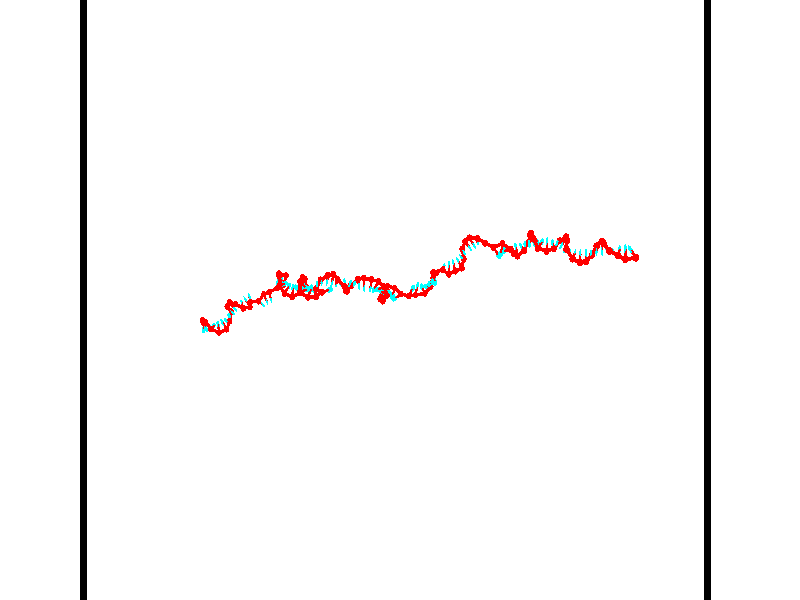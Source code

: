 // switches for output
#declare DRAW_BASES = 1; // possible values are 0, 1; only relevant for DNA ribbons
#declare DRAW_BASES_TYPE = 3; // possible values are 1, 2, 3; only relevant for DNA ribbons
#declare DRAW_FOG = 0; // set to 1 to enable fog

#include "colors.inc"

#include "transforms.inc"
background { rgb <1, 1, 1>}

#default {
   normal{
       ripples 0.25
       frequency 0.20
       turbulence 0.2
       lambda 5
   }
	finish {
		phong 0.1
		phong_size 40.
	}
}

// original window dimensions: 1024x640


// camera settings

camera {
	sky <-0, 1, 0>
	up <-0, 1, 0>
	right 1.6 * <0.99995, 0, 0.00999983>
	location <54.4867, 55, 106.329>
	look_at <55, 55, 55.0001>
	direction <0.513302, 0, -51.3289>
	angle 67.0682
}


# declare cpy_camera_pos = <54.4867, 55, 106.329>;
# if (DRAW_FOG = 1)
fog {
	fog_type 2
	up vnormalize(cpy_camera_pos)
	color rgbt<1,1,1,0.3>
	distance 1e-5
	fog_alt 3e-3
	fog_offset 88
}
# end


// LIGHTS

# declare lum = 6;
global_settings {
	ambient_light rgb lum * <0.05, 0.05, 0.05>
	max_trace_level 15
}# declare cpy_direct_light_amount = 0.25;
light_source
{	1000 * <-0.98995, -1, 1.00995>,
	rgb lum * cpy_direct_light_amount
	parallel
}

light_source
{	1000 * <0.98995, 1, -1.00995>,
	rgb lum * cpy_direct_light_amount
	parallel
}

// strand 0

// nucleotide -1

// particle -1
sphere {
	<36.636780, 53.149483, 49.437225> 0.250000
	pigment { color rgbt <1,0,0,0> }
	no_shadow
}
cylinder {
	<36.689564, 52.871151, 49.719620>,  <36.721233, 52.704151, 49.889057>, 0.100000
	pigment { color rgbt <1,0,0,0> }
	no_shadow
}
cylinder {
	<36.689564, 52.871151, 49.719620>,  <36.636780, 53.149483, 49.437225>, 0.100000
	pigment { color rgbt <1,0,0,0> }
	no_shadow
}

// particle -1
sphere {
	<36.689564, 52.871151, 49.719620> 0.100000
	pigment { color rgbt <1,0,0,0> }
	no_shadow
}
sphere {
	0, 1
	scale<0.080000,0.200000,0.300000>
	matrix <0.820091, 0.476701, 0.316553,
		-0.556809, 0.537196, 0.633549,
		0.131963, -0.695828, 0.705981,
		36.729153, 52.662403, 49.931416>
	pigment { color rgbt <0,1,1,0> }
	no_shadow
}
cylinder {
	<36.728748, 53.438480, 50.177696>,  <36.636780, 53.149483, 49.437225>, 0.130000
	pigment { color rgbt <1,0,0,0> }
	no_shadow
}

// nucleotide -1

// particle -1
sphere {
	<36.728748, 53.438480, 50.177696> 0.250000
	pigment { color rgbt <1,0,0,0> }
	no_shadow
}
cylinder {
	<36.898853, 53.079674, 50.129494>,  <37.000916, 52.864391, 50.100571>, 0.100000
	pigment { color rgbt <1,0,0,0> }
	no_shadow
}
cylinder {
	<36.898853, 53.079674, 50.129494>,  <36.728748, 53.438480, 50.177696>, 0.100000
	pigment { color rgbt <1,0,0,0> }
	no_shadow
}

// particle -1
sphere {
	<36.898853, 53.079674, 50.129494> 0.100000
	pigment { color rgbt <1,0,0,0> }
	no_shadow
}
sphere {
	0, 1
	scale<0.080000,0.200000,0.300000>
	matrix <0.876968, 0.375461, 0.299928,
		-0.223794, -0.233228, 0.946320,
		0.425258, -0.897014, -0.120508,
		37.026432, 52.810570, 50.093342>
	pigment { color rgbt <0,1,1,0> }
	no_shadow
}
cylinder {
	<37.184582, 53.309978, 50.777908>,  <36.728748, 53.438480, 50.177696>, 0.130000
	pigment { color rgbt <1,0,0,0> }
	no_shadow
}

// nucleotide -1

// particle -1
sphere {
	<37.184582, 53.309978, 50.777908> 0.250000
	pigment { color rgbt <1,0,0,0> }
	no_shadow
}
cylinder {
	<37.303043, 53.115471, 50.449074>,  <37.374119, 52.998764, 50.251774>, 0.100000
	pigment { color rgbt <1,0,0,0> }
	no_shadow
}
cylinder {
	<37.303043, 53.115471, 50.449074>,  <37.184582, 53.309978, 50.777908>, 0.100000
	pigment { color rgbt <1,0,0,0> }
	no_shadow
}

// particle -1
sphere {
	<37.303043, 53.115471, 50.449074> 0.100000
	pigment { color rgbt <1,0,0,0> }
	no_shadow
}
sphere {
	0, 1
	scale<0.080000,0.200000,0.300000>
	matrix <0.950585, 0.234016, 0.204021,
		0.093172, -0.841889, 0.531546,
		0.296154, -0.486271, -0.822091,
		37.391888, 52.969589, 50.202446>
	pigment { color rgbt <0,1,1,0> }
	no_shadow
}
cylinder {
	<37.723896, 52.782677, 50.919170>,  <37.184582, 53.309978, 50.777908>, 0.130000
	pigment { color rgbt <1,0,0,0> }
	no_shadow
}

// nucleotide -1

// particle -1
sphere {
	<37.723896, 52.782677, 50.919170> 0.250000
	pigment { color rgbt <1,0,0,0> }
	no_shadow
}
cylinder {
	<37.775719, 52.921211, 50.547523>,  <37.806812, 53.004333, 50.324535>, 0.100000
	pigment { color rgbt <1,0,0,0> }
	no_shadow
}
cylinder {
	<37.775719, 52.921211, 50.547523>,  <37.723896, 52.782677, 50.919170>, 0.100000
	pigment { color rgbt <1,0,0,0> }
	no_shadow
}

// particle -1
sphere {
	<37.775719, 52.921211, 50.547523> 0.100000
	pigment { color rgbt <1,0,0,0> }
	no_shadow
}
sphere {
	0, 1
	scale<0.080000,0.200000,0.300000>
	matrix <0.957137, 0.201108, 0.208433,
		0.259042, -0.916300, -0.305438,
		0.129561, 0.346338, -0.929120,
		37.814587, 53.025112, 50.268787>
	pigment { color rgbt <0,1,1,0> }
	no_shadow
}
cylinder {
	<38.387161, 52.493172, 50.584484>,  <37.723896, 52.782677, 50.919170>, 0.130000
	pigment { color rgbt <1,0,0,0> }
	no_shadow
}

// nucleotide -1

// particle -1
sphere {
	<38.387161, 52.493172, 50.584484> 0.250000
	pigment { color rgbt <1,0,0,0> }
	no_shadow
}
cylinder {
	<38.291965, 52.856880, 50.447906>,  <38.234848, 53.075104, 50.365959>, 0.100000
	pigment { color rgbt <1,0,0,0> }
	no_shadow
}
cylinder {
	<38.291965, 52.856880, 50.447906>,  <38.387161, 52.493172, 50.584484>, 0.100000
	pigment { color rgbt <1,0,0,0> }
	no_shadow
}

// particle -1
sphere {
	<38.291965, 52.856880, 50.447906> 0.100000
	pigment { color rgbt <1,0,0,0> }
	no_shadow
}
sphere {
	0, 1
	scale<0.080000,0.200000,0.300000>
	matrix <0.881057, 0.350061, 0.318113,
		0.408778, -0.225126, -0.884431,
		-0.237990, 0.909272, -0.341446,
		38.220570, 53.129662, 50.345474>
	pigment { color rgbt <0,1,1,0> }
	no_shadow
}
cylinder {
	<38.954258, 52.727615, 50.148186>,  <38.387161, 52.493172, 50.584484>, 0.130000
	pigment { color rgbt <1,0,0,0> }
	no_shadow
}

// nucleotide -1

// particle -1
sphere {
	<38.954258, 52.727615, 50.148186> 0.250000
	pigment { color rgbt <1,0,0,0> }
	no_shadow
}
cylinder {
	<38.774780, 53.051815, 50.298790>,  <38.667091, 53.246334, 50.389153>, 0.100000
	pigment { color rgbt <1,0,0,0> }
	no_shadow
}
cylinder {
	<38.774780, 53.051815, 50.298790>,  <38.954258, 52.727615, 50.148186>, 0.100000
	pigment { color rgbt <1,0,0,0> }
	no_shadow
}

// particle -1
sphere {
	<38.774780, 53.051815, 50.298790> 0.100000
	pigment { color rgbt <1,0,0,0> }
	no_shadow
}
sphere {
	0, 1
	scale<0.080000,0.200000,0.300000>
	matrix <0.882533, 0.335510, 0.329497,
		0.140735, 0.480126, -0.865836,
		-0.448697, 0.810501, 0.376509,
		38.640171, 53.294964, 50.411743>
	pigment { color rgbt <0,1,1,0> }
	no_shadow
}
cylinder {
	<39.151520, 53.339233, 49.816406>,  <38.954258, 52.727615, 50.148186>, 0.130000
	pigment { color rgbt <1,0,0,0> }
	no_shadow
}

// nucleotide -1

// particle -1
sphere {
	<39.151520, 53.339233, 49.816406> 0.250000
	pigment { color rgbt <1,0,0,0> }
	no_shadow
}
cylinder {
	<39.053574, 53.396347, 50.200001>,  <38.994808, 53.430614, 50.430157>, 0.100000
	pigment { color rgbt <1,0,0,0> }
	no_shadow
}
cylinder {
	<39.053574, 53.396347, 50.200001>,  <39.151520, 53.339233, 49.816406>, 0.100000
	pigment { color rgbt <1,0,0,0> }
	no_shadow
}

// particle -1
sphere {
	<39.053574, 53.396347, 50.200001> 0.100000
	pigment { color rgbt <1,0,0,0> }
	no_shadow
}
sphere {
	0, 1
	scale<0.080000,0.200000,0.300000>
	matrix <0.883814, 0.439547, 0.160222,
		-0.398642, 0.886798, -0.233827,
		-0.244862, 0.142788, 0.958986,
		38.980114, 53.439182, 50.487698>
	pigment { color rgbt <0,1,1,0> }
	no_shadow
}
cylinder {
	<39.304352, 54.090416, 49.837612>,  <39.151520, 53.339233, 49.816406>, 0.130000
	pigment { color rgbt <1,0,0,0> }
	no_shadow
}

// nucleotide -1

// particle -1
sphere {
	<39.304352, 54.090416, 49.837612> 0.250000
	pigment { color rgbt <1,0,0,0> }
	no_shadow
}
cylinder {
	<39.292992, 53.924500, 50.201401>,  <39.286175, 53.824951, 50.419674>, 0.100000
	pigment { color rgbt <1,0,0,0> }
	no_shadow
}
cylinder {
	<39.292992, 53.924500, 50.201401>,  <39.304352, 54.090416, 49.837612>, 0.100000
	pigment { color rgbt <1,0,0,0> }
	no_shadow
}

// particle -1
sphere {
	<39.292992, 53.924500, 50.201401> 0.100000
	pigment { color rgbt <1,0,0,0> }
	no_shadow
}
sphere {
	0, 1
	scale<0.080000,0.200000,0.300000>
	matrix <0.779978, 0.559833, 0.279682,
		-0.625163, 0.717311, 0.307630,
		-0.028397, -0.414791, 0.909473,
		39.284473, 53.800060, 50.474243>
	pigment { color rgbt <0,1,1,0> }
	no_shadow
}
cylinder {
	<39.099438, 54.492962, 50.445610>,  <39.304352, 54.090416, 49.837612>, 0.130000
	pigment { color rgbt <1,0,0,0> }
	no_shadow
}

// nucleotide -1

// particle -1
sphere {
	<39.099438, 54.492962, 50.445610> 0.250000
	pigment { color rgbt <1,0,0,0> }
	no_shadow
}
cylinder {
	<39.395664, 54.228855, 50.495575>,  <39.573402, 54.070389, 50.525555>, 0.100000
	pigment { color rgbt <1,0,0,0> }
	no_shadow
}
cylinder {
	<39.395664, 54.228855, 50.495575>,  <39.099438, 54.492962, 50.445610>, 0.100000
	pigment { color rgbt <1,0,0,0> }
	no_shadow
}

// particle -1
sphere {
	<39.395664, 54.228855, 50.495575> 0.100000
	pigment { color rgbt <1,0,0,0> }
	no_shadow
}
sphere {
	0, 1
	scale<0.080000,0.200000,0.300000>
	matrix <0.661207, 0.749148, 0.039789,
		-0.119851, 0.053128, 0.991369,
		0.740568, -0.660269, 0.124915,
		39.617836, 54.030773, 50.533051>
	pigment { color rgbt <0,1,1,0> }
	no_shadow
}
cylinder {
	<39.419918, 54.818195, 50.906986>,  <39.099438, 54.492962, 50.445610>, 0.130000
	pigment { color rgbt <1,0,0,0> }
	no_shadow
}

// nucleotide -1

// particle -1
sphere {
	<39.419918, 54.818195, 50.906986> 0.250000
	pigment { color rgbt <1,0,0,0> }
	no_shadow
}
cylinder {
	<39.654289, 54.541100, 50.738792>,  <39.794910, 54.374844, 50.637875>, 0.100000
	pigment { color rgbt <1,0,0,0> }
	no_shadow
}
cylinder {
	<39.654289, 54.541100, 50.738792>,  <39.419918, 54.818195, 50.906986>, 0.100000
	pigment { color rgbt <1,0,0,0> }
	no_shadow
}

// particle -1
sphere {
	<39.654289, 54.541100, 50.738792> 0.100000
	pigment { color rgbt <1,0,0,0> }
	no_shadow
}
sphere {
	0, 1
	scale<0.080000,0.200000,0.300000>
	matrix <0.745831, 0.663904, -0.054478,
		0.316899, -0.281690, 0.905663,
		0.585927, -0.692736, -0.420484,
		39.830067, 54.333279, 50.612648>
	pigment { color rgbt <0,1,1,0> }
	no_shadow
}
cylinder {
	<40.062698, 54.687374, 51.213905>,  <39.419918, 54.818195, 50.906986>, 0.130000
	pigment { color rgbt <1,0,0,0> }
	no_shadow
}

// nucleotide -1

// particle -1
sphere {
	<40.062698, 54.687374, 51.213905> 0.250000
	pigment { color rgbt <1,0,0,0> }
	no_shadow
}
cylinder {
	<40.119736, 54.639103, 50.820946>,  <40.153957, 54.610142, 50.585171>, 0.100000
	pigment { color rgbt <1,0,0,0> }
	no_shadow
}
cylinder {
	<40.119736, 54.639103, 50.820946>,  <40.062698, 54.687374, 51.213905>, 0.100000
	pigment { color rgbt <1,0,0,0> }
	no_shadow
}

// particle -1
sphere {
	<40.119736, 54.639103, 50.820946> 0.100000
	pigment { color rgbt <1,0,0,0> }
	no_shadow
}
sphere {
	0, 1
	scale<0.080000,0.200000,0.300000>
	matrix <0.691161, 0.722608, 0.011558,
		0.708493, -0.680642, 0.186450,
		0.142597, -0.120678, -0.982396,
		40.162514, 54.602898, 50.526226>
	pigment { color rgbt <0,1,1,0> }
	no_shadow
}
cylinder {
	<40.738659, 54.358742, 51.104015>,  <40.062698, 54.687374, 51.213905>, 0.130000
	pigment { color rgbt <1,0,0,0> }
	no_shadow
}

// nucleotide -1

// particle -1
sphere {
	<40.738659, 54.358742, 51.104015> 0.250000
	pigment { color rgbt <1,0,0,0> }
	no_shadow
}
cylinder {
	<40.592098, 54.606316, 50.826118>,  <40.504162, 54.754860, 50.659378>, 0.100000
	pigment { color rgbt <1,0,0,0> }
	no_shadow
}
cylinder {
	<40.592098, 54.606316, 50.826118>,  <40.738659, 54.358742, 51.104015>, 0.100000
	pigment { color rgbt <1,0,0,0> }
	no_shadow
}

// particle -1
sphere {
	<40.592098, 54.606316, 50.826118> 0.100000
	pigment { color rgbt <1,0,0,0> }
	no_shadow
}
sphere {
	0, 1
	scale<0.080000,0.200000,0.300000>
	matrix <0.836828, 0.545633, 0.044759,
		0.406780, -0.564984, -0.717861,
		-0.366401, 0.618933, -0.694746,
		40.482178, 54.791996, 50.617695>
	pigment { color rgbt <0,1,1,0> }
	no_shadow
}
cylinder {
	<41.191906, 54.459484, 50.467514>,  <40.738659, 54.358742, 51.104015>, 0.130000
	pigment { color rgbt <1,0,0,0> }
	no_shadow
}

// nucleotide -1

// particle -1
sphere {
	<41.191906, 54.459484, 50.467514> 0.250000
	pigment { color rgbt <1,0,0,0> }
	no_shadow
}
cylinder {
	<40.965538, 54.787716, 50.499489>,  <40.829716, 54.984653, 50.518673>, 0.100000
	pigment { color rgbt <1,0,0,0> }
	no_shadow
}
cylinder {
	<40.965538, 54.787716, 50.499489>,  <41.191906, 54.459484, 50.467514>, 0.100000
	pigment { color rgbt <1,0,0,0> }
	no_shadow
}

// particle -1
sphere {
	<40.965538, 54.787716, 50.499489> 0.100000
	pigment { color rgbt <1,0,0,0> }
	no_shadow
}
sphere {
	0, 1
	scale<0.080000,0.200000,0.300000>
	matrix <0.814638, 0.571466, -0.098958,
		-0.126883, 0.009117, -0.991876,
		-0.565921, 0.820575, 0.079936,
		40.795761, 55.033890, 50.523468>
	pigment { color rgbt <0,1,1,0> }
	no_shadow
}
cylinder {
	<41.084385, 54.844936, 49.902805>,  <41.191906, 54.459484, 50.467514>, 0.130000
	pigment { color rgbt <1,0,0,0> }
	no_shadow
}

// nucleotide -1

// particle -1
sphere {
	<41.084385, 54.844936, 49.902805> 0.250000
	pigment { color rgbt <1,0,0,0> }
	no_shadow
}
cylinder {
	<41.113777, 55.093559, 50.214771>,  <41.131413, 55.242733, 50.401951>, 0.100000
	pigment { color rgbt <1,0,0,0> }
	no_shadow
}
cylinder {
	<41.113777, 55.093559, 50.214771>,  <41.084385, 54.844936, 49.902805>, 0.100000
	pigment { color rgbt <1,0,0,0> }
	no_shadow
}

// particle -1
sphere {
	<41.113777, 55.093559, 50.214771> 0.100000
	pigment { color rgbt <1,0,0,0> }
	no_shadow
}
sphere {
	0, 1
	scale<0.080000,0.200000,0.300000>
	matrix <0.750833, 0.480227, -0.453467,
		-0.656392, 0.618906, -0.431399,
		0.073484, 0.621560, 0.779912,
		41.135822, 55.280025, 50.448746>
	pigment { color rgbt <0,1,1,0> }
	no_shadow
}
cylinder {
	<41.898491, 54.895290, 50.025654>,  <41.084385, 54.844936, 49.902805>, 0.130000
	pigment { color rgbt <1,0,0,0> }
	no_shadow
}

// nucleotide -1

// particle -1
sphere {
	<41.898491, 54.895290, 50.025654> 0.250000
	pigment { color rgbt <1,0,0,0> }
	no_shadow
}
cylinder {
	<42.177036, 54.742992, 50.269001>,  <42.344162, 54.651615, 50.415009>, 0.100000
	pigment { color rgbt <1,0,0,0> }
	no_shadow
}
cylinder {
	<42.177036, 54.742992, 50.269001>,  <41.898491, 54.895290, 50.025654>, 0.100000
	pigment { color rgbt <1,0,0,0> }
	no_shadow
}

// particle -1
sphere {
	<42.177036, 54.742992, 50.269001> 0.100000
	pigment { color rgbt <1,0,0,0> }
	no_shadow
}
sphere {
	0, 1
	scale<0.080000,0.200000,0.300000>
	matrix <0.693421, 0.575511, -0.433538,
		-0.185055, 0.723754, 0.664781,
		0.696364, -0.380744, 0.608368,
		42.385944, 54.628769, 50.451511>
	pigment { color rgbt <0,1,1,0> }
	no_shadow
}
cylinder {
	<42.390564, 55.448586, 50.044151>,  <41.898491, 54.895290, 50.025654>, 0.130000
	pigment { color rgbt <1,0,0,0> }
	no_shadow
}

// nucleotide -1

// particle -1
sphere {
	<42.390564, 55.448586, 50.044151> 0.250000
	pigment { color rgbt <1,0,0,0> }
	no_shadow
}
cylinder {
	<42.575760, 55.122200, 50.182625>,  <42.686878, 54.926369, 50.265709>, 0.100000
	pigment { color rgbt <1,0,0,0> }
	no_shadow
}
cylinder {
	<42.575760, 55.122200, 50.182625>,  <42.390564, 55.448586, 50.044151>, 0.100000
	pigment { color rgbt <1,0,0,0> }
	no_shadow
}

// particle -1
sphere {
	<42.575760, 55.122200, 50.182625> 0.100000
	pigment { color rgbt <1,0,0,0> }
	no_shadow
}
sphere {
	0, 1
	scale<0.080000,0.200000,0.300000>
	matrix <0.879511, 0.374449, -0.293681,
		0.110004, 0.440445, 0.891015,
		0.462990, -0.815963, 0.346185,
		42.714657, 54.877411, 50.286480>
	pigment { color rgbt <0,1,1,0> }
	no_shadow
}
cylinder {
	<42.994267, 55.614979, 50.561790>,  <42.390564, 55.448586, 50.044151>, 0.130000
	pigment { color rgbt <1,0,0,0> }
	no_shadow
}

// nucleotide -1

// particle -1
sphere {
	<42.994267, 55.614979, 50.561790> 0.250000
	pigment { color rgbt <1,0,0,0> }
	no_shadow
}
cylinder {
	<43.034225, 55.288467, 50.334206>,  <43.058201, 55.092560, 50.197655>, 0.100000
	pigment { color rgbt <1,0,0,0> }
	no_shadow
}
cylinder {
	<43.034225, 55.288467, 50.334206>,  <42.994267, 55.614979, 50.561790>, 0.100000
	pigment { color rgbt <1,0,0,0> }
	no_shadow
}

// particle -1
sphere {
	<43.034225, 55.288467, 50.334206> 0.100000
	pigment { color rgbt <1,0,0,0> }
	no_shadow
}
sphere {
	0, 1
	scale<0.080000,0.200000,0.300000>
	matrix <0.791844, 0.411473, -0.451301,
		0.602498, -0.405442, 0.687469,
		0.099898, -0.816276, -0.568959,
		43.064194, 55.043583, 50.163517>
	pigment { color rgbt <0,1,1,0> }
	no_shadow
}
cylinder {
	<43.682922, 55.904156, 50.436890>,  <42.994267, 55.614979, 50.561790>, 0.130000
	pigment { color rgbt <1,0,0,0> }
	no_shadow
}

// nucleotide -1

// particle -1
sphere {
	<43.682922, 55.904156, 50.436890> 0.250000
	pigment { color rgbt <1,0,0,0> }
	no_shadow
}
cylinder {
	<43.817402, 56.246204, 50.279030>,  <43.898090, 56.451431, 50.184315>, 0.100000
	pigment { color rgbt <1,0,0,0> }
	no_shadow
}
cylinder {
	<43.817402, 56.246204, 50.279030>,  <43.682922, 55.904156, 50.436890>, 0.100000
	pigment { color rgbt <1,0,0,0> }
	no_shadow
}

// particle -1
sphere {
	<43.817402, 56.246204, 50.279030> 0.100000
	pigment { color rgbt <1,0,0,0> }
	no_shadow
}
sphere {
	0, 1
	scale<0.080000,0.200000,0.300000>
	matrix <-0.111153, 0.452139, 0.884995,
		0.935211, -0.253663, 0.247055,
		0.336194, 0.855117, -0.394650,
		43.918259, 56.502739, 50.160633>
	pigment { color rgbt <0,1,1,0> }
	no_shadow
}
cylinder {
	<44.359180, 56.148132, 50.843830>,  <43.682922, 55.904156, 50.436890>, 0.130000
	pigment { color rgbt <1,0,0,0> }
	no_shadow
}

// nucleotide -1

// particle -1
sphere {
	<44.359180, 56.148132, 50.843830> 0.250000
	pigment { color rgbt <1,0,0,0> }
	no_shadow
}
cylinder {
	<44.158524, 56.453156, 50.680435>,  <44.038132, 56.636169, 50.582397>, 0.100000
	pigment { color rgbt <1,0,0,0> }
	no_shadow
}
cylinder {
	<44.158524, 56.453156, 50.680435>,  <44.359180, 56.148132, 50.843830>, 0.100000
	pigment { color rgbt <1,0,0,0> }
	no_shadow
}

// particle -1
sphere {
	<44.158524, 56.453156, 50.680435> 0.100000
	pigment { color rgbt <1,0,0,0> }
	no_shadow
}
sphere {
	0, 1
	scale<0.080000,0.200000,0.300000>
	matrix <-0.073470, 0.432937, 0.898425,
		0.861952, 0.480696, -0.161153,
		-0.501638, 0.762559, -0.408488,
		44.008034, 56.681923, 50.557888>
	pigment { color rgbt <0,1,1,0> }
	no_shadow
}
cylinder {
	<44.628117, 56.849651, 51.097759>,  <44.359180, 56.148132, 50.843830>, 0.130000
	pigment { color rgbt <1,0,0,0> }
	no_shadow
}

// nucleotide -1

// particle -1
sphere {
	<44.628117, 56.849651, 51.097759> 0.250000
	pigment { color rgbt <1,0,0,0> }
	no_shadow
}
cylinder {
	<44.246624, 56.851891, 50.977516>,  <44.017727, 56.853233, 50.905369>, 0.100000
	pigment { color rgbt <1,0,0,0> }
	no_shadow
}
cylinder {
	<44.246624, 56.851891, 50.977516>,  <44.628117, 56.849651, 51.097759>, 0.100000
	pigment { color rgbt <1,0,0,0> }
	no_shadow
}

// particle -1
sphere {
	<44.246624, 56.851891, 50.977516> 0.100000
	pigment { color rgbt <1,0,0,0> }
	no_shadow
}
sphere {
	0, 1
	scale<0.080000,0.200000,0.300000>
	matrix <-0.268384, 0.434808, 0.859600,
		0.135519, 0.900506, -0.413188,
		-0.953732, 0.005600, -0.300606,
		43.960503, 56.853569, 50.887333>
	pigment { color rgbt <0,1,1,0> }
	no_shadow
}
cylinder {
	<44.089684, 56.992939, 51.653313>,  <44.628117, 56.849651, 51.097759>, 0.130000
	pigment { color rgbt <1,0,0,0> }
	no_shadow
}

// nucleotide -1

// particle -1
sphere {
	<44.089684, 56.992939, 51.653313> 0.250000
	pigment { color rgbt <1,0,0,0> }
	no_shadow
}
cylinder {
	<44.048306, 56.599026, 51.709183>,  <44.023479, 56.362679, 51.742706>, 0.100000
	pigment { color rgbt <1,0,0,0> }
	no_shadow
}
cylinder {
	<44.048306, 56.599026, 51.709183>,  <44.089684, 56.992939, 51.653313>, 0.100000
	pigment { color rgbt <1,0,0,0> }
	no_shadow
}

// particle -1
sphere {
	<44.048306, 56.599026, 51.709183> 0.100000
	pigment { color rgbt <1,0,0,0> }
	no_shadow
}
sphere {
	0, 1
	scale<0.080000,0.200000,0.300000>
	matrix <0.796999, 0.001942, 0.603978,
		-0.595056, 0.173801, 0.784667,
		-0.103448, -0.984779, 0.139675,
		44.017269, 56.303593, 51.751083>
	pigment { color rgbt <0,1,1,0> }
	no_shadow
}
cylinder {
	<44.242332, 56.806236, 52.394344>,  <44.089684, 56.992939, 51.653313>, 0.130000
	pigment { color rgbt <1,0,0,0> }
	no_shadow
}

// nucleotide -1

// particle -1
sphere {
	<44.242332, 56.806236, 52.394344> 0.250000
	pigment { color rgbt <1,0,0,0> }
	no_shadow
}
cylinder {
	<44.324627, 56.493347, 52.159126>,  <44.374004, 56.305614, 52.017998>, 0.100000
	pigment { color rgbt <1,0,0,0> }
	no_shadow
}
cylinder {
	<44.324627, 56.493347, 52.159126>,  <44.242332, 56.806236, 52.394344>, 0.100000
	pigment { color rgbt <1,0,0,0> }
	no_shadow
}

// particle -1
sphere {
	<44.324627, 56.493347, 52.159126> 0.100000
	pigment { color rgbt <1,0,0,0> }
	no_shadow
}
sphere {
	0, 1
	scale<0.080000,0.200000,0.300000>
	matrix <0.900241, -0.084332, 0.427146,
		-0.383716, -0.617261, 0.686842,
		0.205738, -0.782226, -0.588043,
		44.386349, 56.258678, 51.982712>
	pigment { color rgbt <0,1,1,0> }
	no_shadow
}
cylinder {
	<44.327030, 56.103550, 52.702724>,  <44.242332, 56.806236, 52.394344>, 0.130000
	pigment { color rgbt <1,0,0,0> }
	no_shadow
}

// nucleotide -1

// particle -1
sphere {
	<44.327030, 56.103550, 52.702724> 0.250000
	pigment { color rgbt <1,0,0,0> }
	no_shadow
}
cylinder {
	<44.561394, 56.178524, 52.387363>,  <44.702011, 56.223511, 52.198147>, 0.100000
	pigment { color rgbt <1,0,0,0> }
	no_shadow
}
cylinder {
	<44.561394, 56.178524, 52.387363>,  <44.327030, 56.103550, 52.702724>, 0.100000
	pigment { color rgbt <1,0,0,0> }
	no_shadow
}

// particle -1
sphere {
	<44.561394, 56.178524, 52.387363> 0.100000
	pigment { color rgbt <1,0,0,0> }
	no_shadow
}
sphere {
	0, 1
	scale<0.080000,0.200000,0.300000>
	matrix <0.806168, -0.233855, 0.543511,
		-0.082497, -0.954033, -0.288124,
		0.585907, 0.187439, -0.788404,
		44.737167, 56.234756, 52.150841>
	pigment { color rgbt <0,1,1,0> }
	no_shadow
}
cylinder {
	<44.738483, 55.486759, 52.519192>,  <44.327030, 56.103550, 52.702724>, 0.130000
	pigment { color rgbt <1,0,0,0> }
	no_shadow
}

// nucleotide -1

// particle -1
sphere {
	<44.738483, 55.486759, 52.519192> 0.250000
	pigment { color rgbt <1,0,0,0> }
	no_shadow
}
cylinder {
	<44.944065, 55.806248, 52.394039>,  <45.067413, 55.997940, 52.318947>, 0.100000
	pigment { color rgbt <1,0,0,0> }
	no_shadow
}
cylinder {
	<44.944065, 55.806248, 52.394039>,  <44.738483, 55.486759, 52.519192>, 0.100000
	pigment { color rgbt <1,0,0,0> }
	no_shadow
}

// particle -1
sphere {
	<44.944065, 55.806248, 52.394039> 0.100000
	pigment { color rgbt <1,0,0,0> }
	no_shadow
}
sphere {
	0, 1
	scale<0.080000,0.200000,0.300000>
	matrix <0.733094, -0.219563, 0.643712,
		0.445450, -0.560209, -0.698384,
		0.513953, 0.798723, -0.312881,
		45.098251, 56.045864, 52.300175>
	pigment { color rgbt <0,1,1,0> }
	no_shadow
}
cylinder {
	<45.424496, 55.236835, 52.559937>,  <44.738483, 55.486759, 52.519192>, 0.130000
	pigment { color rgbt <1,0,0,0> }
	no_shadow
}

// nucleotide -1

// particle -1
sphere {
	<45.424496, 55.236835, 52.559937> 0.250000
	pigment { color rgbt <1,0,0,0> }
	no_shadow
}
cylinder {
	<45.468868, 55.631107, 52.509136>,  <45.495491, 55.867672, 52.478657>, 0.100000
	pigment { color rgbt <1,0,0,0> }
	no_shadow
}
cylinder {
	<45.468868, 55.631107, 52.509136>,  <45.424496, 55.236835, 52.559937>, 0.100000
	pigment { color rgbt <1,0,0,0> }
	no_shadow
}

// particle -1
sphere {
	<45.468868, 55.631107, 52.509136> 0.100000
	pigment { color rgbt <1,0,0,0> }
	no_shadow
}
sphere {
	0, 1
	scale<0.080000,0.200000,0.300000>
	matrix <0.832891, -0.022488, 0.552979,
		0.542204, -0.167126, -0.823458,
		0.110936, 0.985679, -0.127005,
		45.502148, 55.926811, 52.471035>
	pigment { color rgbt <0,1,1,0> }
	no_shadow
}
cylinder {
	<46.124191, 55.515785, 52.295677>,  <45.424496, 55.236835, 52.559937>, 0.130000
	pigment { color rgbt <1,0,0,0> }
	no_shadow
}

// nucleotide -1

// particle -1
sphere {
	<46.124191, 55.515785, 52.295677> 0.250000
	pigment { color rgbt <1,0,0,0> }
	no_shadow
}
cylinder {
	<45.945496, 55.746651, 52.569118>,  <45.838280, 55.885170, 52.733181>, 0.100000
	pigment { color rgbt <1,0,0,0> }
	no_shadow
}
cylinder {
	<45.945496, 55.746651, 52.569118>,  <46.124191, 55.515785, 52.295677>, 0.100000
	pigment { color rgbt <1,0,0,0> }
	no_shadow
}

// particle -1
sphere {
	<45.945496, 55.746651, 52.569118> 0.100000
	pigment { color rgbt <1,0,0,0> }
	no_shadow
}
sphere {
	0, 1
	scale<0.080000,0.200000,0.300000>
	matrix <0.752268, -0.171260, 0.636209,
		0.484268, 0.798471, -0.357670,
		-0.446740, 0.577160, 0.683601,
		45.811474, 55.919800, 52.774200>
	pigment { color rgbt <0,1,1,0> }
	no_shadow
}
cylinder {
	<46.669102, 55.994892, 52.661831>,  <46.124191, 55.515785, 52.295677>, 0.130000
	pigment { color rgbt <1,0,0,0> }
	no_shadow
}

// nucleotide -1

// particle -1
sphere {
	<46.669102, 55.994892, 52.661831> 0.250000
	pigment { color rgbt <1,0,0,0> }
	no_shadow
}
cylinder {
	<46.364605, 55.950691, 52.917427>,  <46.181908, 55.924171, 53.070786>, 0.100000
	pigment { color rgbt <1,0,0,0> }
	no_shadow
}
cylinder {
	<46.364605, 55.950691, 52.917427>,  <46.669102, 55.994892, 52.661831>, 0.100000
	pigment { color rgbt <1,0,0,0> }
	no_shadow
}

// particle -1
sphere {
	<46.364605, 55.950691, 52.917427> 0.100000
	pigment { color rgbt <1,0,0,0> }
	no_shadow
}
sphere {
	0, 1
	scale<0.080000,0.200000,0.300000>
	matrix <0.648377, -0.146472, 0.747097,
		0.011040, 0.983024, 0.183146,
		-0.761240, -0.110500, 0.638987,
		46.136234, 55.917542, 53.109123>
	pigment { color rgbt <0,1,1,0> }
	no_shadow
}
cylinder {
	<46.633987, 56.542080, 53.145641>,  <46.669102, 55.994892, 52.661831>, 0.130000
	pigment { color rgbt <1,0,0,0> }
	no_shadow
}

// nucleotide -1

// particle -1
sphere {
	<46.633987, 56.542080, 53.145641> 0.250000
	pigment { color rgbt <1,0,0,0> }
	no_shadow
}
cylinder {
	<46.455441, 56.232826, 53.325874>,  <46.348312, 56.047276, 53.434013>, 0.100000
	pigment { color rgbt <1,0,0,0> }
	no_shadow
}
cylinder {
	<46.455441, 56.232826, 53.325874>,  <46.633987, 56.542080, 53.145641>, 0.100000
	pigment { color rgbt <1,0,0,0> }
	no_shadow
}

// particle -1
sphere {
	<46.455441, 56.232826, 53.325874> 0.100000
	pigment { color rgbt <1,0,0,0> }
	no_shadow
}
sphere {
	0, 1
	scale<0.080000,0.200000,0.300000>
	matrix <0.741586, -0.037798, 0.669792,
		-0.500805, 0.633120, 0.590214,
		-0.446367, -0.773130, 0.450584,
		46.321529, 56.000889, 53.461048>
	pigment { color rgbt <0,1,1,0> }
	no_shadow
}
cylinder {
	<46.531841, 56.660389, 53.758732>,  <46.633987, 56.542080, 53.145641>, 0.130000
	pigment { color rgbt <1,0,0,0> }
	no_shadow
}

// nucleotide -1

// particle -1
sphere {
	<46.531841, 56.660389, 53.758732> 0.250000
	pigment { color rgbt <1,0,0,0> }
	no_shadow
}
cylinder {
	<46.572018, 56.264790, 53.715302>,  <46.596123, 56.027428, 53.689243>, 0.100000
	pigment { color rgbt <1,0,0,0> }
	no_shadow
}
cylinder {
	<46.572018, 56.264790, 53.715302>,  <46.531841, 56.660389, 53.758732>, 0.100000
	pigment { color rgbt <1,0,0,0> }
	no_shadow
}

// particle -1
sphere {
	<46.572018, 56.264790, 53.715302> 0.100000
	pigment { color rgbt <1,0,0,0> }
	no_shadow
}
sphere {
	0, 1
	scale<0.080000,0.200000,0.300000>
	matrix <0.675107, -0.012416, 0.737616,
		-0.730851, -0.147382, 0.666435,
		0.100437, -0.989002, -0.108572,
		46.602150, 55.968090, 53.682732>
	pigment { color rgbt <0,1,1,0> }
	no_shadow
}
cylinder {
	<46.409000, 56.320747, 54.352863>,  <46.531841, 56.660389, 53.758732>, 0.130000
	pigment { color rgbt <1,0,0,0> }
	no_shadow
}

// nucleotide -1

// particle -1
sphere {
	<46.409000, 56.320747, 54.352863> 0.250000
	pigment { color rgbt <1,0,0,0> }
	no_shadow
}
cylinder {
	<46.655899, 56.071949, 54.160141>,  <46.804039, 55.922672, 54.044510>, 0.100000
	pigment { color rgbt <1,0,0,0> }
	no_shadow
}
cylinder {
	<46.655899, 56.071949, 54.160141>,  <46.409000, 56.320747, 54.352863>, 0.100000
	pigment { color rgbt <1,0,0,0> }
	no_shadow
}

// particle -1
sphere {
	<46.655899, 56.071949, 54.160141> 0.100000
	pigment { color rgbt <1,0,0,0> }
	no_shadow
}
sphere {
	0, 1
	scale<0.080000,0.200000,0.300000>
	matrix <0.552522, -0.093275, 0.828263,
		-0.560114, -0.777447, 0.286092,
		0.617245, -0.621993, -0.481801,
		46.841072, 55.885349, 54.015602>
	pigment { color rgbt <0,1,1,0> }
	no_shadow
}
cylinder {
	<46.453960, 55.543556, 54.619610>,  <46.409000, 56.320747, 54.352863>, 0.130000
	pigment { color rgbt <1,0,0,0> }
	no_shadow
}

// nucleotide -1

// particle -1
sphere {
	<46.453960, 55.543556, 54.619610> 0.250000
	pigment { color rgbt <1,0,0,0> }
	no_shadow
}
cylinder {
	<46.798973, 55.679520, 54.469673>,  <47.005981, 55.761097, 54.379711>, 0.100000
	pigment { color rgbt <1,0,0,0> }
	no_shadow
}
cylinder {
	<46.798973, 55.679520, 54.469673>,  <46.453960, 55.543556, 54.619610>, 0.100000
	pigment { color rgbt <1,0,0,0> }
	no_shadow
}

// particle -1
sphere {
	<46.798973, 55.679520, 54.469673> 0.100000
	pigment { color rgbt <1,0,0,0> }
	no_shadow
}
sphere {
	0, 1
	scale<0.080000,0.200000,0.300000>
	matrix <0.453075, -0.188944, 0.871219,
		0.225314, -0.921282, -0.316975,
		0.862529, 0.339911, -0.374838,
		47.057732, 55.781494, 54.357224>
	pigment { color rgbt <0,1,1,0> }
	no_shadow
}
cylinder {
	<47.163433, 55.198460, 54.812824>,  <46.453960, 55.543556, 54.619610>, 0.130000
	pigment { color rgbt <1,0,0,0> }
	no_shadow
}

// nucleotide -1

// particle -1
sphere {
	<47.163433, 55.198460, 54.812824> 0.250000
	pigment { color rgbt <1,0,0,0> }
	no_shadow
}
cylinder {
	<47.303951, 55.559978, 54.715057>,  <47.388264, 55.776890, 54.656399>, 0.100000
	pigment { color rgbt <1,0,0,0> }
	no_shadow
}
cylinder {
	<47.303951, 55.559978, 54.715057>,  <47.163433, 55.198460, 54.812824>, 0.100000
	pigment { color rgbt <1,0,0,0> }
	no_shadow
}

// particle -1
sphere {
	<47.303951, 55.559978, 54.715057> 0.100000
	pigment { color rgbt <1,0,0,0> }
	no_shadow
}
sphere {
	0, 1
	scale<0.080000,0.200000,0.300000>
	matrix <0.643816, -0.043652, 0.763934,
		0.679772, -0.425730, -0.597214,
		0.351299, 0.903797, -0.244418,
		47.409340, 55.831116, 54.641731>
	pigment { color rgbt <0,1,1,0> }
	no_shadow
}
cylinder {
	<47.800030, 55.236809, 54.362789>,  <47.163433, 55.198460, 54.812824>, 0.130000
	pigment { color rgbt <1,0,0,0> }
	no_shadow
}

// nucleotide -1

// particle -1
sphere {
	<47.800030, 55.236809, 54.362789> 0.250000
	pigment { color rgbt <1,0,0,0> }
	no_shadow
}
cylinder {
	<47.739037, 55.506474, 54.651859>,  <47.702438, 55.668270, 54.825302>, 0.100000
	pigment { color rgbt <1,0,0,0> }
	no_shadow
}
cylinder {
	<47.739037, 55.506474, 54.651859>,  <47.800030, 55.236809, 54.362789>, 0.100000
	pigment { color rgbt <1,0,0,0> }
	no_shadow
}

// particle -1
sphere {
	<47.739037, 55.506474, 54.651859> 0.100000
	pigment { color rgbt <1,0,0,0> }
	no_shadow
}
sphere {
	0, 1
	scale<0.080000,0.200000,0.300000>
	matrix <0.697461, -0.444667, 0.561978,
		0.700212, 0.589732, -0.402393,
		-0.152485, 0.674157, 0.722676,
		47.693291, 55.708721, 54.868664>
	pigment { color rgbt <0,1,1,0> }
	no_shadow
}
cylinder {
	<48.336765, 55.552696, 54.833981>,  <47.800030, 55.236809, 54.362789>, 0.130000
	pigment { color rgbt <1,0,0,0> }
	no_shadow
}

// nucleotide -1

// particle -1
sphere {
	<48.336765, 55.552696, 54.833981> 0.250000
	pigment { color rgbt <1,0,0,0> }
	no_shadow
}
cylinder {
	<48.723083, 55.649620, 54.870930>,  <48.954872, 55.707775, 54.893101>, 0.100000
	pigment { color rgbt <1,0,0,0> }
	no_shadow
}
cylinder {
	<48.723083, 55.649620, 54.870930>,  <48.336765, 55.552696, 54.833981>, 0.100000
	pigment { color rgbt <1,0,0,0> }
	no_shadow
}

// particle -1
sphere {
	<48.723083, 55.649620, 54.870930> 0.100000
	pigment { color rgbt <1,0,0,0> }
	no_shadow
}
sphere {
	0, 1
	scale<0.080000,0.200000,0.300000>
	matrix <-0.136321, 0.171376, 0.975729,
		0.220598, -0.954943, 0.198545,
		0.965791, 0.242310, 0.092373,
		49.012821, 55.722313, 54.898643>
	pigment { color rgbt <0,1,1,0> }
	no_shadow
}
cylinder {
	<47.912601, 55.760029, 55.445747>,  <48.336765, 55.552696, 54.833981>, 0.130000
	pigment { color rgbt <1,0,0,0> }
	no_shadow
}

// nucleotide -1

// particle -1
sphere {
	<47.912601, 55.760029, 55.445747> 0.250000
	pigment { color rgbt <1,0,0,0> }
	no_shadow
}
cylinder {
	<48.006004, 55.960869, 55.778824>,  <48.062046, 56.081371, 55.978668>, 0.100000
	pigment { color rgbt <1,0,0,0> }
	no_shadow
}
cylinder {
	<48.006004, 55.960869, 55.778824>,  <47.912601, 55.760029, 55.445747>, 0.100000
	pigment { color rgbt <1,0,0,0> }
	no_shadow
}

// particle -1
sphere {
	<48.006004, 55.960869, 55.778824> 0.100000
	pigment { color rgbt <1,0,0,0> }
	no_shadow
}
sphere {
	0, 1
	scale<0.080000,0.200000,0.300000>
	matrix <0.923913, 0.152361, -0.350956,
		-0.303085, 0.851282, -0.428321,
		0.233503, 0.502101, 0.832689,
		48.076054, 56.111500, 56.028629>
	pigment { color rgbt <0,1,1,0> }
	no_shadow
}
cylinder {
	<48.294449, 56.402222, 55.346333>,  <47.912601, 55.760029, 55.445747>, 0.130000
	pigment { color rgbt <1,0,0,0> }
	no_shadow
}

// nucleotide -1

// particle -1
sphere {
	<48.294449, 56.402222, 55.346333> 0.250000
	pigment { color rgbt <1,0,0,0> }
	no_shadow
}
cylinder {
	<48.384953, 56.287586, 55.718712>,  <48.439255, 56.218803, 55.942139>, 0.100000
	pigment { color rgbt <1,0,0,0> }
	no_shadow
}
cylinder {
	<48.384953, 56.287586, 55.718712>,  <48.294449, 56.402222, 55.346333>, 0.100000
	pigment { color rgbt <1,0,0,0> }
	no_shadow
}

// particle -1
sphere {
	<48.384953, 56.287586, 55.718712> 0.100000
	pigment { color rgbt <1,0,0,0> }
	no_shadow
}
sphere {
	0, 1
	scale<0.080000,0.200000,0.300000>
	matrix <0.972480, 0.011924, -0.232680,
		0.055583, 0.957979, 0.281401,
		0.226258, -0.286590, 0.930953,
		48.452831, 56.201611, 55.997997>
	pigment { color rgbt <0,1,1,0> }
	no_shadow
}
cylinder {
	<48.928204, 56.726891, 55.459248>,  <48.294449, 56.402222, 55.346333>, 0.130000
	pigment { color rgbt <1,0,0,0> }
	no_shadow
}

// nucleotide -1

// particle -1
sphere {
	<48.928204, 56.726891, 55.459248> 0.250000
	pigment { color rgbt <1,0,0,0> }
	no_shadow
}
cylinder {
	<48.909351, 56.441933, 55.739326>,  <48.898041, 56.270958, 55.907375>, 0.100000
	pigment { color rgbt <1,0,0,0> }
	no_shadow
}
cylinder {
	<48.909351, 56.441933, 55.739326>,  <48.928204, 56.726891, 55.459248>, 0.100000
	pigment { color rgbt <1,0,0,0> }
	no_shadow
}

// particle -1
sphere {
	<48.909351, 56.441933, 55.739326> 0.100000
	pigment { color rgbt <1,0,0,0> }
	no_shadow
}
sphere {
	0, 1
	scale<0.080000,0.200000,0.300000>
	matrix <0.962799, -0.219119, -0.158132,
		0.266078, 0.666696, 0.696218,
		-0.047129, -0.712393, 0.700197,
		48.895214, 56.228214, 55.949387>
	pigment { color rgbt <0,1,1,0> }
	no_shadow
}
cylinder {
	<49.432293, 56.799866, 55.873306>,  <48.928204, 56.726891, 55.459248>, 0.130000
	pigment { color rgbt <1,0,0,0> }
	no_shadow
}

// nucleotide -1

// particle -1
sphere {
	<49.432293, 56.799866, 55.873306> 0.250000
	pigment { color rgbt <1,0,0,0> }
	no_shadow
}
cylinder {
	<49.348331, 56.408890, 55.863876>,  <49.297955, 56.174305, 55.858219>, 0.100000
	pigment { color rgbt <1,0,0,0> }
	no_shadow
}
cylinder {
	<49.348331, 56.408890, 55.863876>,  <49.432293, 56.799866, 55.873306>, 0.100000
	pigment { color rgbt <1,0,0,0> }
	no_shadow
}

// particle -1
sphere {
	<49.348331, 56.408890, 55.863876> 0.100000
	pigment { color rgbt <1,0,0,0> }
	no_shadow
}
sphere {
	0, 1
	scale<0.080000,0.200000,0.300000>
	matrix <0.945959, -0.196927, -0.257646,
		0.247191, -0.076378, 0.965952,
		-0.209901, -0.977438, -0.023572,
		49.285362, 56.115658, 55.856804>
	pigment { color rgbt <0,1,1,0> }
	no_shadow
}
cylinder {
	<49.827099, 56.389885, 56.355366>,  <49.432293, 56.799866, 55.873306>, 0.130000
	pigment { color rgbt <1,0,0,0> }
	no_shadow
}

// nucleotide -1

// particle -1
sphere {
	<49.827099, 56.389885, 56.355366> 0.250000
	pigment { color rgbt <1,0,0,0> }
	no_shadow
}
cylinder {
	<49.715790, 56.229588, 56.006203>,  <49.649002, 56.133408, 55.796707>, 0.100000
	pigment { color rgbt <1,0,0,0> }
	no_shadow
}
cylinder {
	<49.715790, 56.229588, 56.006203>,  <49.827099, 56.389885, 56.355366>, 0.100000
	pigment { color rgbt <1,0,0,0> }
	no_shadow
}

// particle -1
sphere {
	<49.715790, 56.229588, 56.006203> 0.100000
	pigment { color rgbt <1,0,0,0> }
	no_shadow
}
sphere {
	0, 1
	scale<0.080000,0.200000,0.300000>
	matrix <0.923748, 0.137332, -0.357534,
		0.263159, -0.905837, 0.331974,
		-0.278277, -0.400748, -0.872905,
		49.632305, 56.109364, 55.744331>
	pigment { color rgbt <0,1,1,0> }
	no_shadow
}
cylinder {
	<50.375847, 55.949493, 56.138683>,  <49.827099, 56.389885, 56.355366>, 0.130000
	pigment { color rgbt <1,0,0,0> }
	no_shadow
}

// nucleotide -1

// particle -1
sphere {
	<50.375847, 55.949493, 56.138683> 0.250000
	pigment { color rgbt <1,0,0,0> }
	no_shadow
}
cylinder {
	<50.155754, 56.072903, 55.828316>,  <50.023697, 56.146950, 55.642094>, 0.100000
	pigment { color rgbt <1,0,0,0> }
	no_shadow
}
cylinder {
	<50.155754, 56.072903, 55.828316>,  <50.375847, 55.949493, 56.138683>, 0.100000
	pigment { color rgbt <1,0,0,0> }
	no_shadow
}

// particle -1
sphere {
	<50.155754, 56.072903, 55.828316> 0.100000
	pigment { color rgbt <1,0,0,0> }
	no_shadow
}
sphere {
	0, 1
	scale<0.080000,0.200000,0.300000>
	matrix <0.834989, 0.196838, -0.513856,
		-0.005808, -0.930627, -0.365924,
		-0.550236, 0.308527, -0.775920,
		49.990685, 56.165462, 55.595539>
	pigment { color rgbt <0,1,1,0> }
	no_shadow
}
cylinder {
	<50.541111, 55.620586, 55.586571>,  <50.375847, 55.949493, 56.138683>, 0.130000
	pigment { color rgbt <1,0,0,0> }
	no_shadow
}

// nucleotide -1

// particle -1
sphere {
	<50.541111, 55.620586, 55.586571> 0.250000
	pigment { color rgbt <1,0,0,0> }
	no_shadow
}
cylinder {
	<50.430027, 55.987953, 55.473862>,  <50.363377, 56.208374, 55.406239>, 0.100000
	pigment { color rgbt <1,0,0,0> }
	no_shadow
}
cylinder {
	<50.430027, 55.987953, 55.473862>,  <50.541111, 55.620586, 55.586571>, 0.100000
	pigment { color rgbt <1,0,0,0> }
	no_shadow
}

// particle -1
sphere {
	<50.430027, 55.987953, 55.473862> 0.100000
	pigment { color rgbt <1,0,0,0> }
	no_shadow
}
sphere {
	0, 1
	scale<0.080000,0.200000,0.300000>
	matrix <0.883116, 0.128613, -0.451183,
		-0.378133, -0.374132, -0.846782,
		-0.277709, 0.918414, -0.281769,
		50.346714, 56.263477, 55.389332>
	pigment { color rgbt <0,1,1,0> }
	no_shadow
}
cylinder {
	<50.374451, 55.686874, 54.871693>,  <50.541111, 55.620586, 55.586571>, 0.130000
	pigment { color rgbt <1,0,0,0> }
	no_shadow
}

// nucleotide -1

// particle -1
sphere {
	<50.374451, 55.686874, 54.871693> 0.250000
	pigment { color rgbt <1,0,0,0> }
	no_shadow
}
cylinder {
	<50.587242, 55.956966, 55.076073>,  <50.714916, 56.119022, 55.198700>, 0.100000
	pigment { color rgbt <1,0,0,0> }
	no_shadow
}
cylinder {
	<50.587242, 55.956966, 55.076073>,  <50.374451, 55.686874, 54.871693>, 0.100000
	pigment { color rgbt <1,0,0,0> }
	no_shadow
}

// particle -1
sphere {
	<50.587242, 55.956966, 55.076073> 0.100000
	pigment { color rgbt <1,0,0,0> }
	no_shadow
}
sphere {
	0, 1
	scale<0.080000,0.200000,0.300000>
	matrix <0.819353, -0.258203, -0.511851,
		-0.213690, 0.690937, -0.690610,
		0.531975, 0.675231, 0.510946,
		50.746834, 56.159534, 55.229355>
	pigment { color rgbt <0,1,1,0> }
	no_shadow
}
cylinder {
	<50.829945, 56.017223, 54.294960>,  <50.374451, 55.686874, 54.871693>, 0.130000
	pigment { color rgbt <1,0,0,0> }
	no_shadow
}

// nucleotide -1

// particle -1
sphere {
	<50.829945, 56.017223, 54.294960> 0.250000
	pigment { color rgbt <1,0,0,0> }
	no_shadow
}
cylinder {
	<50.997360, 56.095043, 54.649807>,  <51.097809, 56.141735, 54.862713>, 0.100000
	pigment { color rgbt <1,0,0,0> }
	no_shadow
}
cylinder {
	<50.997360, 56.095043, 54.649807>,  <50.829945, 56.017223, 54.294960>, 0.100000
	pigment { color rgbt <1,0,0,0> }
	no_shadow
}

// particle -1
sphere {
	<50.997360, 56.095043, 54.649807> 0.100000
	pigment { color rgbt <1,0,0,0> }
	no_shadow
}
sphere {
	0, 1
	scale<0.080000,0.200000,0.300000>
	matrix <0.897296, -0.239473, -0.370826,
		0.140296, 0.951211, -0.274798,
		0.418540, 0.194550, 0.887116,
		51.122921, 56.153408, 54.915943>
	pigment { color rgbt <0,1,1,0> }
	no_shadow
}
cylinder {
	<51.345848, 56.504864, 54.166622>,  <50.829945, 56.017223, 54.294960>, 0.130000
	pigment { color rgbt <1,0,0,0> }
	no_shadow
}

// nucleotide -1

// particle -1
sphere {
	<51.345848, 56.504864, 54.166622> 0.250000
	pigment { color rgbt <1,0,0,0> }
	no_shadow
}
cylinder {
	<51.437008, 56.214073, 54.425720>,  <51.491703, 56.039600, 54.581181>, 0.100000
	pigment { color rgbt <1,0,0,0> }
	no_shadow
}
cylinder {
	<51.437008, 56.214073, 54.425720>,  <51.345848, 56.504864, 54.166622>, 0.100000
	pigment { color rgbt <1,0,0,0> }
	no_shadow
}

// particle -1
sphere {
	<51.437008, 56.214073, 54.425720> 0.100000
	pigment { color rgbt <1,0,0,0> }
	no_shadow
}
sphere {
	0, 1
	scale<0.080000,0.200000,0.300000>
	matrix <0.903160, -0.090739, -0.419605,
		0.363817, 0.680646, 0.635892,
		0.227902, -0.726972, 0.647744,
		51.505379, 55.995983, 54.620045>
	pigment { color rgbt <0,1,1,0> }
	no_shadow
}
cylinder {
	<51.914833, 56.543407, 54.603603>,  <51.345848, 56.504864, 54.166622>, 0.130000
	pigment { color rgbt <1,0,0,0> }
	no_shadow
}

// nucleotide -1

// particle -1
sphere {
	<51.914833, 56.543407, 54.603603> 0.250000
	pigment { color rgbt <1,0,0,0> }
	no_shadow
}
cylinder {
	<51.923866, 56.146351, 54.556007>,  <51.929287, 55.908119, 54.527451>, 0.100000
	pigment { color rgbt <1,0,0,0> }
	no_shadow
}
cylinder {
	<51.923866, 56.146351, 54.556007>,  <51.914833, 56.543407, 54.603603>, 0.100000
	pigment { color rgbt <1,0,0,0> }
	no_shadow
}

// particle -1
sphere {
	<51.923866, 56.146351, 54.556007> 0.100000
	pigment { color rgbt <1,0,0,0> }
	no_shadow
}
sphere {
	0, 1
	scale<0.080000,0.200000,0.300000>
	matrix <0.902529, 0.071435, -0.424661,
		0.430035, -0.097800, 0.897499,
		0.022581, -0.992639, -0.118987,
		51.930641, 55.848560, 54.520309>
	pigment { color rgbt <0,1,1,0> }
	no_shadow
}
cylinder {
	<52.566498, 56.440571, 54.792755>,  <51.914833, 56.543407, 54.603603>, 0.130000
	pigment { color rgbt <1,0,0,0> }
	no_shadow
}

// nucleotide -1

// particle -1
sphere {
	<52.566498, 56.440571, 54.792755> 0.250000
	pigment { color rgbt <1,0,0,0> }
	no_shadow
}
cylinder {
	<52.506531, 56.088726, 54.612171>,  <52.470551, 55.877621, 54.503822>, 0.100000
	pigment { color rgbt <1,0,0,0> }
	no_shadow
}
cylinder {
	<52.506531, 56.088726, 54.612171>,  <52.566498, 56.440571, 54.792755>, 0.100000
	pigment { color rgbt <1,0,0,0> }
	no_shadow
}

// particle -1
sphere {
	<52.506531, 56.088726, 54.612171> 0.100000
	pigment { color rgbt <1,0,0,0> }
	no_shadow
}
sphere {
	0, 1
	scale<0.080000,0.200000,0.300000>
	matrix <0.946852, 0.003708, -0.321649,
		0.284599, -0.475683, 0.832303,
		-0.149918, -0.879609, -0.451457,
		52.461555, 55.824844, 54.476734>
	pigment { color rgbt <0,1,1,0> }
	no_shadow
}
cylinder {
	<53.139633, 56.346344, 54.306824>,  <52.566498, 56.440571, 54.792755>, 0.130000
	pigment { color rgbt <1,0,0,0> }
	no_shadow
}

// nucleotide -1

// particle -1
sphere {
	<53.139633, 56.346344, 54.306824> 0.250000
	pigment { color rgbt <1,0,0,0> }
	no_shadow
}
cylinder {
	<52.932678, 56.018559, 54.208199>,  <52.808506, 55.821888, 54.149021>, 0.100000
	pigment { color rgbt <1,0,0,0> }
	no_shadow
}
cylinder {
	<52.932678, 56.018559, 54.208199>,  <53.139633, 56.346344, 54.306824>, 0.100000
	pigment { color rgbt <1,0,0,0> }
	no_shadow
}

// particle -1
sphere {
	<52.932678, 56.018559, 54.208199> 0.100000
	pigment { color rgbt <1,0,0,0> }
	no_shadow
}
sphere {
	0, 1
	scale<0.080000,0.200000,0.300000>
	matrix <0.637138, -0.176526, -0.750262,
		0.571287, -0.545269, 0.613443,
		-0.517384, -0.819463, -0.246565,
		52.777462, 55.772720, 54.134228>
	pigment { color rgbt <0,1,1,0> }
	no_shadow
}
cylinder {
	<53.643166, 55.948059, 54.154037>,  <53.139633, 56.346344, 54.306824>, 0.130000
	pigment { color rgbt <1,0,0,0> }
	no_shadow
}

// nucleotide -1

// particle -1
sphere {
	<53.643166, 55.948059, 54.154037> 0.250000
	pigment { color rgbt <1,0,0,0> }
	no_shadow
}
cylinder {
	<53.321308, 55.841209, 53.941925>,  <53.128193, 55.777100, 53.814655>, 0.100000
	pigment { color rgbt <1,0,0,0> }
	no_shadow
}
cylinder {
	<53.321308, 55.841209, 53.941925>,  <53.643166, 55.948059, 54.154037>, 0.100000
	pigment { color rgbt <1,0,0,0> }
	no_shadow
}

// particle -1
sphere {
	<53.321308, 55.841209, 53.941925> 0.100000
	pigment { color rgbt <1,0,0,0> }
	no_shadow
}
sphere {
	0, 1
	scale<0.080000,0.200000,0.300000>
	matrix <0.559289, -0.041088, -0.827954,
		0.199380, -0.962785, 0.182462,
		-0.804639, -0.267126, -0.530283,
		53.079918, 55.761070, 53.782841>
	pigment { color rgbt <0,1,1,0> }
	no_shadow
}
cylinder {
	<53.876255, 55.330002, 53.715496>,  <53.643166, 55.948059, 54.154037>, 0.130000
	pigment { color rgbt <1,0,0,0> }
	no_shadow
}

// nucleotide -1

// particle -1
sphere {
	<53.876255, 55.330002, 53.715496> 0.250000
	pigment { color rgbt <1,0,0,0> }
	no_shadow
}
cylinder {
	<53.565525, 55.529289, 53.561451>,  <53.379086, 55.648861, 53.469025>, 0.100000
	pigment { color rgbt <1,0,0,0> }
	no_shadow
}
cylinder {
	<53.565525, 55.529289, 53.561451>,  <53.876255, 55.330002, 53.715496>, 0.100000
	pigment { color rgbt <1,0,0,0> }
	no_shadow
}

// particle -1
sphere {
	<53.565525, 55.529289, 53.561451> 0.100000
	pigment { color rgbt <1,0,0,0> }
	no_shadow
}
sphere {
	0, 1
	scale<0.080000,0.200000,0.300000>
	matrix <0.505378, 0.128407, -0.853291,
		-0.375674, -0.857490, -0.351539,
		-0.776828, 0.498219, -0.385117,
		53.332478, 55.678757, 53.445915>
	pigment { color rgbt <0,1,1,0> }
	no_shadow
}
cylinder {
	<53.498562, 54.911858, 53.097370>,  <53.876255, 55.330002, 53.715496>, 0.130000
	pigment { color rgbt <1,0,0,0> }
	no_shadow
}

// nucleotide -1

// particle -1
sphere {
	<53.498562, 54.911858, 53.097370> 0.250000
	pigment { color rgbt <1,0,0,0> }
	no_shadow
}
cylinder {
	<53.486923, 55.311443, 53.111389>,  <53.479939, 55.551193, 53.119801>, 0.100000
	pigment { color rgbt <1,0,0,0> }
	no_shadow
}
cylinder {
	<53.486923, 55.311443, 53.111389>,  <53.498562, 54.911858, 53.097370>, 0.100000
	pigment { color rgbt <1,0,0,0> }
	no_shadow
}

// particle -1
sphere {
	<53.486923, 55.311443, 53.111389> 0.100000
	pigment { color rgbt <1,0,0,0> }
	no_shadow
}
sphere {
	0, 1
	scale<0.080000,0.200000,0.300000>
	matrix <0.597689, 0.045490, -0.800436,
		-0.801200, -0.002347, -0.598392,
		-0.029100, 0.998962, 0.035044,
		53.478191, 55.611134, 53.121902>
	pigment { color rgbt <0,1,1,0> }
	no_shadow
}
cylinder {
	<53.262589, 55.072502, 52.432320>,  <53.498562, 54.911858, 53.097370>, 0.130000
	pigment { color rgbt <1,0,0,0> }
	no_shadow
}

// nucleotide -1

// particle -1
sphere {
	<53.262589, 55.072502, 52.432320> 0.250000
	pigment { color rgbt <1,0,0,0> }
	no_shadow
}
cylinder {
	<53.471367, 55.353134, 52.626373>,  <53.596634, 55.521515, 52.742805>, 0.100000
	pigment { color rgbt <1,0,0,0> }
	no_shadow
}
cylinder {
	<53.471367, 55.353134, 52.626373>,  <53.262589, 55.072502, 52.432320>, 0.100000
	pigment { color rgbt <1,0,0,0> }
	no_shadow
}

// particle -1
sphere {
	<53.471367, 55.353134, 52.626373> 0.100000
	pigment { color rgbt <1,0,0,0> }
	no_shadow
}
sphere {
	0, 1
	scale<0.080000,0.200000,0.300000>
	matrix <0.616144, 0.083208, -0.783226,
		-0.589866, 0.707712, -0.388848,
		0.521943, 0.701584, 0.485134,
		53.627949, 55.563610, 52.771912>
	pigment { color rgbt <0,1,1,0> }
	no_shadow
}
cylinder {
	<53.374710, 55.713459, 52.192913>,  <53.262589, 55.072502, 52.432320>, 0.130000
	pigment { color rgbt <1,0,0,0> }
	no_shadow
}

// nucleotide -1

// particle -1
sphere {
	<53.374710, 55.713459, 52.192913> 0.250000
	pigment { color rgbt <1,0,0,0> }
	no_shadow
}
cylinder {
	<53.721699, 55.622944, 52.370132>,  <53.929890, 55.568634, 52.476463>, 0.100000
	pigment { color rgbt <1,0,0,0> }
	no_shadow
}
cylinder {
	<53.721699, 55.622944, 52.370132>,  <53.374710, 55.713459, 52.192913>, 0.100000
	pigment { color rgbt <1,0,0,0> }
	no_shadow
}

// particle -1
sphere {
	<53.721699, 55.622944, 52.370132> 0.100000
	pigment { color rgbt <1,0,0,0> }
	no_shadow
}
sphere {
	0, 1
	scale<0.080000,0.200000,0.300000>
	matrix <0.405072, -0.195738, -0.893086,
		0.288820, 0.954190, -0.078131,
		0.867467, -0.226293, 0.443049,
		53.981937, 55.555058, 52.503048>
	pigment { color rgbt <0,1,1,0> }
	no_shadow
}
cylinder {
	<53.912441, 56.059231, 51.801395>,  <53.374710, 55.713459, 52.192913>, 0.130000
	pigment { color rgbt <1,0,0,0> }
	no_shadow
}

// nucleotide -1

// particle -1
sphere {
	<53.912441, 56.059231, 51.801395> 0.250000
	pigment { color rgbt <1,0,0,0> }
	no_shadow
}
cylinder {
	<54.016762, 55.720837, 51.987423>,  <54.079353, 55.517799, 52.099041>, 0.100000
	pigment { color rgbt <1,0,0,0> }
	no_shadow
}
cylinder {
	<54.016762, 55.720837, 51.987423>,  <53.912441, 56.059231, 51.801395>, 0.100000
	pigment { color rgbt <1,0,0,0> }
	no_shadow
}

// particle -1
sphere {
	<54.016762, 55.720837, 51.987423> 0.100000
	pigment { color rgbt <1,0,0,0> }
	no_shadow
}
sphere {
	0, 1
	scale<0.080000,0.200000,0.300000>
	matrix <0.404823, -0.341502, -0.848230,
		0.876413, 0.409491, 0.253410,
		0.260803, -0.845986, 0.465069,
		54.095001, 55.467041, 52.126945>
	pigment { color rgbt <0,1,1,0> }
	no_shadow
}
cylinder {
	<54.543869, 55.914539, 51.575336>,  <53.912441, 56.059231, 51.801395>, 0.130000
	pigment { color rgbt <1,0,0,0> }
	no_shadow
}

// nucleotide -1

// particle -1
sphere {
	<54.543869, 55.914539, 51.575336> 0.250000
	pigment { color rgbt <1,0,0,0> }
	no_shadow
}
cylinder {
	<54.436150, 55.549969, 51.699776>,  <54.371517, 55.331226, 51.774437>, 0.100000
	pigment { color rgbt <1,0,0,0> }
	no_shadow
}
cylinder {
	<54.436150, 55.549969, 51.699776>,  <54.543869, 55.914539, 51.575336>, 0.100000
	pigment { color rgbt <1,0,0,0> }
	no_shadow
}

// particle -1
sphere {
	<54.436150, 55.549969, 51.699776> 0.100000
	pigment { color rgbt <1,0,0,0> }
	no_shadow
}
sphere {
	0, 1
	scale<0.080000,0.200000,0.300000>
	matrix <0.416362, -0.401467, -0.815761,
		0.868400, -0.090157, 0.487599,
		-0.269301, -0.911425, 0.311096,
		54.355358, 55.276543, 51.793106>
	pigment { color rgbt <0,1,1,0> }
	no_shadow
}
cylinder {
	<55.110573, 55.459579, 51.748993>,  <54.543869, 55.914539, 51.575336>, 0.130000
	pigment { color rgbt <1,0,0,0> }
	no_shadow
}

// nucleotide -1

// particle -1
sphere {
	<55.110573, 55.459579, 51.748993> 0.250000
	pigment { color rgbt <1,0,0,0> }
	no_shadow
}
cylinder {
	<54.803032, 55.243057, 51.612846>,  <54.618507, 55.113144, 51.531158>, 0.100000
	pigment { color rgbt <1,0,0,0> }
	no_shadow
}
cylinder {
	<54.803032, 55.243057, 51.612846>,  <55.110573, 55.459579, 51.748993>, 0.100000
	pigment { color rgbt <1,0,0,0> }
	no_shadow
}

// particle -1
sphere {
	<54.803032, 55.243057, 51.612846> 0.100000
	pigment { color rgbt <1,0,0,0> }
	no_shadow
}
sphere {
	0, 1
	scale<0.080000,0.200000,0.300000>
	matrix <0.623566, -0.516938, -0.586465,
		0.141511, -0.663146, 0.734991,
		-0.768856, -0.541307, -0.340363,
		54.572376, 55.080666, 51.510738>
	pigment { color rgbt <0,1,1,0> }
	no_shadow
}
cylinder {
	<55.824814, 55.293598, 52.061489>,  <55.110573, 55.459579, 51.748993>, 0.130000
	pigment { color rgbt <1,0,0,0> }
	no_shadow
}

// nucleotide -1

// particle -1
sphere {
	<55.824814, 55.293598, 52.061489> 0.250000
	pigment { color rgbt <1,0,0,0> }
	no_shadow
}
cylinder {
	<56.036713, 55.632805, 52.067760>,  <56.163853, 55.836327, 52.071522>, 0.100000
	pigment { color rgbt <1,0,0,0> }
	no_shadow
}
cylinder {
	<56.036713, 55.632805, 52.067760>,  <55.824814, 55.293598, 52.061489>, 0.100000
	pigment { color rgbt <1,0,0,0> }
	no_shadow
}

// particle -1
sphere {
	<56.036713, 55.632805, 52.067760> 0.100000
	pigment { color rgbt <1,0,0,0> }
	no_shadow
}
sphere {
	0, 1
	scale<0.080000,0.200000,0.300000>
	matrix <0.354043, -0.204298, -0.912642,
		-0.770731, 0.489015, -0.408459,
		0.529743, 0.848014, 0.015674,
		56.195637, 55.887211, 52.072464>
	pigment { color rgbt <0,1,1,0> }
	no_shadow
}
cylinder {
	<56.398460, 55.375893, 52.631851>,  <55.824814, 55.293598, 52.061489>, 0.130000
	pigment { color rgbt <1,0,0,0> }
	no_shadow
}

// nucleotide -1

// particle -1
sphere {
	<56.398460, 55.375893, 52.631851> 0.250000
	pigment { color rgbt <1,0,0,0> }
	no_shadow
}
cylinder {
	<56.493286, 55.756233, 52.711540>,  <56.550182, 55.984436, 52.759354>, 0.100000
	pigment { color rgbt <1,0,0,0> }
	no_shadow
}
cylinder {
	<56.493286, 55.756233, 52.711540>,  <56.398460, 55.375893, 52.631851>, 0.100000
	pigment { color rgbt <1,0,0,0> }
	no_shadow
}

// particle -1
sphere {
	<56.493286, 55.756233, 52.711540> 0.100000
	pigment { color rgbt <1,0,0,0> }
	no_shadow
}
sphere {
	0, 1
	scale<0.080000,0.200000,0.300000>
	matrix <0.809885, -0.306683, 0.500032,
		0.536552, 0.042808, -0.842781,
		0.237061, 0.950849, 0.199221,
		56.564404, 56.041489, 52.771305>
	pigment { color rgbt <0,1,1,0> }
	no_shadow
}
cylinder {
	<57.234467, 55.482891, 52.584522>,  <56.398460, 55.375893, 52.631851>, 0.130000
	pigment { color rgbt <1,0,0,0> }
	no_shadow
}

// nucleotide -1

// particle -1
sphere {
	<57.234467, 55.482891, 52.584522> 0.250000
	pigment { color rgbt <1,0,0,0> }
	no_shadow
}
cylinder {
	<57.058556, 55.761169, 52.811714>,  <56.953011, 55.928139, 52.948029>, 0.100000
	pigment { color rgbt <1,0,0,0> }
	no_shadow
}
cylinder {
	<57.058556, 55.761169, 52.811714>,  <57.234467, 55.482891, 52.584522>, 0.100000
	pigment { color rgbt <1,0,0,0> }
	no_shadow
}

// particle -1
sphere {
	<57.058556, 55.761169, 52.811714> 0.100000
	pigment { color rgbt <1,0,0,0> }
	no_shadow
}
sphere {
	0, 1
	scale<0.080000,0.200000,0.300000>
	matrix <0.708555, -0.119840, 0.695405,
		0.551858, 0.708268, -0.440237,
		-0.439775, 0.695698, 0.567982,
		56.926624, 55.969879, 52.982109>
	pigment { color rgbt <0,1,1,0> }
	no_shadow
}
cylinder {
	<57.752064, 55.972301, 52.747372>,  <57.234467, 55.482891, 52.584522>, 0.130000
	pigment { color rgbt <1,0,0,0> }
	no_shadow
}

// nucleotide -1

// particle -1
sphere {
	<57.752064, 55.972301, 52.747372> 0.250000
	pigment { color rgbt <1,0,0,0> }
	no_shadow
}
cylinder {
	<57.473244, 55.991005, 53.033573>,  <57.305954, 56.002228, 53.205292>, 0.100000
	pigment { color rgbt <1,0,0,0> }
	no_shadow
}
cylinder {
	<57.473244, 55.991005, 53.033573>,  <57.752064, 55.972301, 52.747372>, 0.100000
	pigment { color rgbt <1,0,0,0> }
	no_shadow
}

// particle -1
sphere {
	<57.473244, 55.991005, 53.033573> 0.100000
	pigment { color rgbt <1,0,0,0> }
	no_shadow
}
sphere {
	0, 1
	scale<0.080000,0.200000,0.300000>
	matrix <0.708057, 0.202220, 0.676581,
		-0.113052, 0.978223, -0.174065,
		-0.697047, 0.046759, 0.715499,
		57.264130, 56.005032, 53.248222>
	pigment { color rgbt <0,1,1,0> }
	no_shadow
}
cylinder {
	<57.953865, 56.622192, 53.068123>,  <57.752064, 55.972301, 52.747372>, 0.130000
	pigment { color rgbt <1,0,0,0> }
	no_shadow
}

// nucleotide -1

// particle -1
sphere {
	<57.953865, 56.622192, 53.068123> 0.250000
	pigment { color rgbt <1,0,0,0> }
	no_shadow
}
cylinder {
	<57.741020, 56.372444, 53.296867>,  <57.613312, 56.222595, 53.434113>, 0.100000
	pigment { color rgbt <1,0,0,0> }
	no_shadow
}
cylinder {
	<57.741020, 56.372444, 53.296867>,  <57.953865, 56.622192, 53.068123>, 0.100000
	pigment { color rgbt <1,0,0,0> }
	no_shadow
}

// particle -1
sphere {
	<57.741020, 56.372444, 53.296867> 0.100000
	pigment { color rgbt <1,0,0,0> }
	no_shadow
}
sphere {
	0, 1
	scale<0.080000,0.200000,0.300000>
	matrix <0.724326, 0.014043, 0.689314,
		-0.438416, 0.781005, 0.444773,
		-0.532112, -0.624367, 0.571859,
		57.581387, 56.185135, 53.468426>
	pigment { color rgbt <0,1,1,0> }
	no_shadow
}
cylinder {
	<58.155190, 56.963779, 53.613522>,  <57.953865, 56.622192, 53.068123>, 0.130000
	pigment { color rgbt <1,0,0,0> }
	no_shadow
}

// nucleotide -1

// particle -1
sphere {
	<58.155190, 56.963779, 53.613522> 0.250000
	pigment { color rgbt <1,0,0,0> }
	no_shadow
}
cylinder {
	<57.979111, 56.626839, 53.737892>,  <57.873463, 56.424675, 53.812515>, 0.100000
	pigment { color rgbt <1,0,0,0> }
	no_shadow
}
cylinder {
	<57.979111, 56.626839, 53.737892>,  <58.155190, 56.963779, 53.613522>, 0.100000
	pigment { color rgbt <1,0,0,0> }
	no_shadow
}

// particle -1
sphere {
	<57.979111, 56.626839, 53.737892> 0.100000
	pigment { color rgbt <1,0,0,0> }
	no_shadow
}
sphere {
	0, 1
	scale<0.080000,0.200000,0.300000>
	matrix <0.601914, -0.019882, 0.798313,
		-0.666275, 0.538568, 0.515773,
		-0.440200, -0.842348, 0.310925,
		57.847050, 56.374134, 53.831169>
	pigment { color rgbt <0,1,1,0> }
	no_shadow
}
cylinder {
	<57.850559, 56.972614, 54.403748>,  <58.155190, 56.963779, 53.613522>, 0.130000
	pigment { color rgbt <1,0,0,0> }
	no_shadow
}

// nucleotide -1

// particle -1
sphere {
	<57.850559, 56.972614, 54.403748> 0.250000
	pigment { color rgbt <1,0,0,0> }
	no_shadow
}
cylinder {
	<57.940605, 56.597954, 54.296417>,  <57.994633, 56.373158, 54.232018>, 0.100000
	pigment { color rgbt <1,0,0,0> }
	no_shadow
}
cylinder {
	<57.940605, 56.597954, 54.296417>,  <57.850559, 56.972614, 54.403748>, 0.100000
	pigment { color rgbt <1,0,0,0> }
	no_shadow
}

// particle -1
sphere {
	<57.940605, 56.597954, 54.296417> 0.100000
	pigment { color rgbt <1,0,0,0> }
	no_shadow
}
sphere {
	0, 1
	scale<0.080000,0.200000,0.300000>
	matrix <0.358602, -0.176416, 0.916669,
		-0.905941, -0.302578, 0.296173,
		0.225114, -0.936656, -0.268328,
		58.008141, 56.316956, 54.215919>
	pigment { color rgbt <0,1,1,0> }
	no_shadow
}
cylinder {
	<58.674236, 57.158051, 54.443207>,  <57.850559, 56.972614, 54.403748>, 0.130000
	pigment { color rgbt <1,0,0,0> }
	no_shadow
}

// nucleotide -1

// particle -1
sphere {
	<58.674236, 57.158051, 54.443207> 0.250000
	pigment { color rgbt <1,0,0,0> }
	no_shadow
}
cylinder {
	<58.785164, 57.343994, 54.106873>,  <58.851719, 57.455559, 53.905071>, 0.100000
	pigment { color rgbt <1,0,0,0> }
	no_shadow
}
cylinder {
	<58.785164, 57.343994, 54.106873>,  <58.674236, 57.158051, 54.443207>, 0.100000
	pigment { color rgbt <1,0,0,0> }
	no_shadow
}

// particle -1
sphere {
	<58.785164, 57.343994, 54.106873> 0.100000
	pigment { color rgbt <1,0,0,0> }
	no_shadow
}
sphere {
	0, 1
	scale<0.080000,0.200000,0.300000>
	matrix <0.934049, 0.074558, 0.349277,
		0.225056, -0.882240, -0.413525,
		0.277314, 0.464859, -0.840835,
		58.868359, 57.483452, 53.854622>
	pigment { color rgbt <0,1,1,0> }
	no_shadow
}
cylinder {
	<59.227646, 56.856579, 54.180958>,  <58.674236, 57.158051, 54.443207>, 0.130000
	pigment { color rgbt <1,0,0,0> }
	no_shadow
}

// nucleotide -1

// particle -1
sphere {
	<59.227646, 56.856579, 54.180958> 0.250000
	pigment { color rgbt <1,0,0,0> }
	no_shadow
}
cylinder {
	<59.244209, 57.247887, 54.099686>,  <59.254147, 57.482670, 54.050922>, 0.100000
	pigment { color rgbt <1,0,0,0> }
	no_shadow
}
cylinder {
	<59.244209, 57.247887, 54.099686>,  <59.227646, 56.856579, 54.180958>, 0.100000
	pigment { color rgbt <1,0,0,0> }
	no_shadow
}

// particle -1
sphere {
	<59.244209, 57.247887, 54.099686> 0.100000
	pigment { color rgbt <1,0,0,0> }
	no_shadow
}
sphere {
	0, 1
	scale<0.080000,0.200000,0.300000>
	matrix <0.892939, 0.055004, 0.446805,
		0.448269, -0.199924, -0.871255,
		0.041405, 0.978266, -0.203176,
		59.256630, 57.541367, 54.038734>
	pigment { color rgbt <0,1,1,0> }
	no_shadow
}
cylinder {
	<59.745167, 57.073597, 54.538425>,  <59.227646, 56.856579, 54.180958>, 0.130000
	pigment { color rgbt <1,0,0,0> }
	no_shadow
}

// nucleotide -1

// particle -1
sphere {
	<59.745167, 57.073597, 54.538425> 0.250000
	pigment { color rgbt <1,0,0,0> }
	no_shadow
}
cylinder {
	<59.669212, 57.428085, 54.369400>,  <59.623638, 57.640778, 54.267986>, 0.100000
	pigment { color rgbt <1,0,0,0> }
	no_shadow
}
cylinder {
	<59.669212, 57.428085, 54.369400>,  <59.745167, 57.073597, 54.538425>, 0.100000
	pigment { color rgbt <1,0,0,0> }
	no_shadow
}

// particle -1
sphere {
	<59.669212, 57.428085, 54.369400> 0.100000
	pigment { color rgbt <1,0,0,0> }
	no_shadow
}
sphere {
	0, 1
	scale<0.080000,0.200000,0.300000>
	matrix <0.887555, 0.338950, 0.312024,
		0.419749, -0.315797, -0.850931,
		-0.189887, 0.886219, -0.422561,
		59.612247, 57.693951, 54.242630>
	pigment { color rgbt <0,1,1,0> }
	no_shadow
}
cylinder {
	<60.357147, 57.299175, 54.208729>,  <59.745167, 57.073597, 54.538425>, 0.130000
	pigment { color rgbt <1,0,0,0> }
	no_shadow
}

// nucleotide -1

// particle -1
sphere {
	<60.357147, 57.299175, 54.208729> 0.250000
	pigment { color rgbt <1,0,0,0> }
	no_shadow
}
cylinder {
	<60.139053, 57.627365, 54.277481>,  <60.008198, 57.824280, 54.318733>, 0.100000
	pigment { color rgbt <1,0,0,0> }
	no_shadow
}
cylinder {
	<60.139053, 57.627365, 54.277481>,  <60.357147, 57.299175, 54.208729>, 0.100000
	pigment { color rgbt <1,0,0,0> }
	no_shadow
}

// particle -1
sphere {
	<60.139053, 57.627365, 54.277481> 0.100000
	pigment { color rgbt <1,0,0,0> }
	no_shadow
}
sphere {
	0, 1
	scale<0.080000,0.200000,0.300000>
	matrix <0.801511, 0.450174, 0.393602,
		0.245562, 0.352372, -0.903069,
		-0.545232, 0.820474, 0.171885,
		59.975483, 57.873508, 54.329048>
	pigment { color rgbt <0,1,1,0> }
	no_shadow
}
cylinder {
	<60.563465, 57.982018, 53.876041>,  <60.357147, 57.299175, 54.208729>, 0.130000
	pigment { color rgbt <1,0,0,0> }
	no_shadow
}

// nucleotide -1

// particle -1
sphere {
	<60.563465, 57.982018, 53.876041> 0.250000
	pigment { color rgbt <1,0,0,0> }
	no_shadow
}
cylinder {
	<60.375206, 58.062061, 54.219772>,  <60.262249, 58.110088, 54.426010>, 0.100000
	pigment { color rgbt <1,0,0,0> }
	no_shadow
}
cylinder {
	<60.375206, 58.062061, 54.219772>,  <60.563465, 57.982018, 53.876041>, 0.100000
	pigment { color rgbt <1,0,0,0> }
	no_shadow
}

// particle -1
sphere {
	<60.375206, 58.062061, 54.219772> 0.100000
	pigment { color rgbt <1,0,0,0> }
	no_shadow
}
sphere {
	0, 1
	scale<0.080000,0.200000,0.300000>
	matrix <0.728631, 0.637399, 0.250639,
		-0.497581, 0.744097, -0.445794,
		-0.470648, 0.200106, 0.859330,
		60.234013, 58.122093, 54.477570>
	pigment { color rgbt <0,1,1,0> }
	no_shadow
}
cylinder {
	<60.416779, 58.692982, 53.962158>,  <60.563465, 57.982018, 53.876041>, 0.130000
	pigment { color rgbt <1,0,0,0> }
	no_shadow
}

// nucleotide -1

// particle -1
sphere {
	<60.416779, 58.692982, 53.962158> 0.250000
	pigment { color rgbt <1,0,0,0> }
	no_shadow
}
cylinder {
	<60.466698, 58.521145, 54.319901>,  <60.496651, 58.418041, 54.534546>, 0.100000
	pigment { color rgbt <1,0,0,0> }
	no_shadow
}
cylinder {
	<60.466698, 58.521145, 54.319901>,  <60.416779, 58.692982, 53.962158>, 0.100000
	pigment { color rgbt <1,0,0,0> }
	no_shadow
}

// particle -1
sphere {
	<60.466698, 58.521145, 54.319901> 0.100000
	pigment { color rgbt <1,0,0,0> }
	no_shadow
}
sphere {
	0, 1
	scale<0.080000,0.200000,0.300000>
	matrix <0.775700, 0.604284, 0.182017,
		-0.618639, 0.671038, 0.408649,
		0.124799, -0.429592, 0.894358,
		60.504139, 58.392265, 54.588207>
	pigment { color rgbt <0,1,1,0> }
	no_shadow
}
cylinder {
	<60.604588, 59.177490, 54.487911>,  <60.416779, 58.692982, 53.962158>, 0.130000
	pigment { color rgbt <1,0,0,0> }
	no_shadow
}

// nucleotide -1

// particle -1
sphere {
	<60.604588, 59.177490, 54.487911> 0.250000
	pigment { color rgbt <1,0,0,0> }
	no_shadow
}
cylinder {
	<60.825523, 58.892967, 54.661789>,  <60.958084, 58.722252, 54.766117>, 0.100000
	pigment { color rgbt <1,0,0,0> }
	no_shadow
}
cylinder {
	<60.825523, 58.892967, 54.661789>,  <60.604588, 59.177490, 54.487911>, 0.100000
	pigment { color rgbt <1,0,0,0> }
	no_shadow
}

// particle -1
sphere {
	<60.825523, 58.892967, 54.661789> 0.100000
	pigment { color rgbt <1,0,0,0> }
	no_shadow
}
sphere {
	0, 1
	scale<0.080000,0.200000,0.300000>
	matrix <0.771170, 0.634018, 0.057602,
		-0.316579, 0.303410, 0.898732,
		0.552335, -0.711311, 0.434698,
		60.991222, 58.679573, 54.792198>
	pigment { color rgbt <0,1,1,0> }
	no_shadow
}
cylinder {
	<60.890503, 59.389519, 55.173985>,  <60.604588, 59.177490, 54.487911>, 0.130000
	pigment { color rgbt <1,0,0,0> }
	no_shadow
}

// nucleotide -1

// particle -1
sphere {
	<60.890503, 59.389519, 55.173985> 0.250000
	pigment { color rgbt <1,0,0,0> }
	no_shadow
}
cylinder {
	<61.127235, 59.104645, 55.022972>,  <61.269272, 58.933720, 54.932365>, 0.100000
	pigment { color rgbt <1,0,0,0> }
	no_shadow
}
cylinder {
	<61.127235, 59.104645, 55.022972>,  <60.890503, 59.389519, 55.173985>, 0.100000
	pigment { color rgbt <1,0,0,0> }
	no_shadow
}

// particle -1
sphere {
	<61.127235, 59.104645, 55.022972> 0.100000
	pigment { color rgbt <1,0,0,0> }
	no_shadow
}
sphere {
	0, 1
	scale<0.080000,0.200000,0.300000>
	matrix <0.785218, 0.615208, 0.070373,
		0.182140, -0.338090, 0.923320,
		0.591826, -0.712189, -0.377528,
		61.304783, 58.890987, 54.909714>
	pigment { color rgbt <0,1,1,0> }
	no_shadow
}
cylinder {
	<61.517017, 59.327328, 55.608883>,  <60.890503, 59.389519, 55.173985>, 0.130000
	pigment { color rgbt <1,0,0,0> }
	no_shadow
}

// nucleotide -1

// particle -1
sphere {
	<61.517017, 59.327328, 55.608883> 0.250000
	pigment { color rgbt <1,0,0,0> }
	no_shadow
}
cylinder {
	<61.564407, 59.208290, 55.229958>,  <61.592842, 59.136868, 55.002602>, 0.100000
	pigment { color rgbt <1,0,0,0> }
	no_shadow
}
cylinder {
	<61.564407, 59.208290, 55.229958>,  <61.517017, 59.327328, 55.608883>, 0.100000
	pigment { color rgbt <1,0,0,0> }
	no_shadow
}

// particle -1
sphere {
	<61.564407, 59.208290, 55.229958> 0.100000
	pigment { color rgbt <1,0,0,0> }
	no_shadow
}
sphere {
	0, 1
	scale<0.080000,0.200000,0.300000>
	matrix <0.890497, 0.453916, -0.031230,
		0.439294, -0.839880, 0.318782,
		0.118471, -0.297593, -0.947313,
		61.599949, 59.119011, 54.945763>
	pigment { color rgbt <0,1,1,0> }
	no_shadow
}
cylinder {
	<62.134415, 58.986519, 55.643616>,  <61.517017, 59.327328, 55.608883>, 0.130000
	pigment { color rgbt <1,0,0,0> }
	no_shadow
}

// nucleotide -1

// particle -1
sphere {
	<62.134415, 58.986519, 55.643616> 0.250000
	pigment { color rgbt <1,0,0,0> }
	no_shadow
}
cylinder {
	<62.077904, 59.098221, 55.263710>,  <62.043999, 59.165241, 55.035767>, 0.100000
	pigment { color rgbt <1,0,0,0> }
	no_shadow
}
cylinder {
	<62.077904, 59.098221, 55.263710>,  <62.134415, 58.986519, 55.643616>, 0.100000
	pigment { color rgbt <1,0,0,0> }
	no_shadow
}

// particle -1
sphere {
	<62.077904, 59.098221, 55.263710> 0.100000
	pigment { color rgbt <1,0,0,0> }
	no_shadow
}
sphere {
	0, 1
	scale<0.080000,0.200000,0.300000>
	matrix <0.809862, 0.584368, 0.051356,
		0.569355, -0.761925, -0.308716,
		-0.141274, 0.279257, -0.949767,
		62.035522, 59.181999, 54.978779>
	pigment { color rgbt <0,1,1,0> }
	no_shadow
}
cylinder {
	<62.825214, 58.673416, 55.922832>,  <62.134415, 58.986519, 55.643616>, 0.130000
	pigment { color rgbt <1,0,0,0> }
	no_shadow
}

// nucleotide -1

// particle -1
sphere {
	<62.825214, 58.673416, 55.922832> 0.250000
	pigment { color rgbt <1,0,0,0> }
	no_shadow
}
cylinder {
	<63.044083, 58.342953, 55.976601>,  <63.175404, 58.144676, 56.008862>, 0.100000
	pigment { color rgbt <1,0,0,0> }
	no_shadow
}
cylinder {
	<63.044083, 58.342953, 55.976601>,  <62.825214, 58.673416, 55.922832>, 0.100000
	pigment { color rgbt <1,0,0,0> }
	no_shadow
}

// particle -1
sphere {
	<63.044083, 58.342953, 55.976601> 0.100000
	pigment { color rgbt <1,0,0,0> }
	no_shadow
}
sphere {
	0, 1
	scale<0.080000,0.200000,0.300000>
	matrix <0.553651, 0.236789, -0.798374,
		0.627752, 0.511271, 0.586966,
		0.547173, -0.826155, 0.134421,
		63.208233, 58.095104, 56.016926>
	pigment { color rgbt <0,1,1,0> }
	no_shadow
}
cylinder {
	<63.545376, 58.922920, 55.999542>,  <62.825214, 58.673416, 55.922832>, 0.130000
	pigment { color rgbt <1,0,0,0> }
	no_shadow
}

// nucleotide -1

// particle -1
sphere {
	<63.545376, 58.922920, 55.999542> 0.250000
	pigment { color rgbt <1,0,0,0> }
	no_shadow
}
cylinder {
	<63.512939, 58.548695, 55.862053>,  <63.493477, 58.324158, 55.779560>, 0.100000
	pigment { color rgbt <1,0,0,0> }
	no_shadow
}
cylinder {
	<63.512939, 58.548695, 55.862053>,  <63.545376, 58.922920, 55.999542>, 0.100000
	pigment { color rgbt <1,0,0,0> }
	no_shadow
}

// particle -1
sphere {
	<63.512939, 58.548695, 55.862053> 0.100000
	pigment { color rgbt <1,0,0,0> }
	no_shadow
}
sphere {
	0, 1
	scale<0.080000,0.200000,0.300000>
	matrix <0.698817, 0.192530, -0.688903,
		0.710689, -0.296060, 0.638176,
		-0.081088, -0.935564, -0.343721,
		63.488613, 58.268024, 55.758938>
	pigment { color rgbt <0,1,1,0> }
	no_shadow
}
cylinder {
	<64.238152, 58.527088, 56.028915>,  <63.545376, 58.922920, 55.999542>, 0.130000
	pigment { color rgbt <1,0,0,0> }
	no_shadow
}

// nucleotide -1

// particle -1
sphere {
	<64.238152, 58.527088, 56.028915> 0.250000
	pigment { color rgbt <1,0,0,0> }
	no_shadow
}
cylinder {
	<63.969559, 58.481659, 55.736008>,  <63.808403, 58.454403, 55.560261>, 0.100000
	pigment { color rgbt <1,0,0,0> }
	no_shadow
}
cylinder {
	<63.969559, 58.481659, 55.736008>,  <64.238152, 58.527088, 56.028915>, 0.100000
	pigment { color rgbt <1,0,0,0> }
	no_shadow
}

// particle -1
sphere {
	<63.969559, 58.481659, 55.736008> 0.100000
	pigment { color rgbt <1,0,0,0> }
	no_shadow
}
sphere {
	0, 1
	scale<0.080000,0.200000,0.300000>
	matrix <0.616921, 0.461771, -0.637319,
		0.410522, -0.879699, -0.240005,
		-0.671476, -0.113569, -0.732272,
		63.768116, 58.447590, 55.516327>
	pigment { color rgbt <0,1,1,0> }
	no_shadow
}
cylinder {
	<64.599564, 58.280476, 55.439110>,  <64.238152, 58.527088, 56.028915>, 0.130000
	pigment { color rgbt <1,0,0,0> }
	no_shadow
}

// nucleotide -1

// particle -1
sphere {
	<64.599564, 58.280476, 55.439110> 0.250000
	pigment { color rgbt <1,0,0,0> }
	no_shadow
}
cylinder {
	<64.252243, 58.458260, 55.351013>,  <64.043854, 58.564930, 55.298157>, 0.100000
	pigment { color rgbt <1,0,0,0> }
	no_shadow
}
cylinder {
	<64.252243, 58.458260, 55.351013>,  <64.599564, 58.280476, 55.439110>, 0.100000
	pigment { color rgbt <1,0,0,0> }
	no_shadow
}

// particle -1
sphere {
	<64.252243, 58.458260, 55.351013> 0.100000
	pigment { color rgbt <1,0,0,0> }
	no_shadow
}
sphere {
	0, 1
	scale<0.080000,0.200000,0.300000>
	matrix <0.478895, 0.635425, -0.605718,
		-0.129270, -0.631419, -0.764591,
		-0.868302, 0.444460, -0.220242,
		63.991753, 58.591599, 55.284939>
	pigment { color rgbt <0,1,1,0> }
	no_shadow
}
cylinder {
	<65.031944, 58.120937, 54.912773>,  <64.599564, 58.280476, 55.439110>, 0.130000
	pigment { color rgbt <1,0,0,0> }
	no_shadow
}

// nucleotide -1

// particle -1
sphere {
	<65.031944, 58.120937, 54.912773> 0.250000
	pigment { color rgbt <1,0,0,0> }
	no_shadow
}
cylinder {
	<64.966606, 58.508263, 54.837212>,  <64.927406, 58.740658, 54.791874>, 0.100000
	pigment { color rgbt <1,0,0,0> }
	no_shadow
}
cylinder {
	<64.966606, 58.508263, 54.837212>,  <65.031944, 58.120937, 54.912773>, 0.100000
	pigment { color rgbt <1,0,0,0> }
	no_shadow
}

// particle -1
sphere {
	<64.966606, 58.508263, 54.837212> 0.100000
	pigment { color rgbt <1,0,0,0> }
	no_shadow
}
sphere {
	0, 1
	scale<0.080000,0.200000,0.300000>
	matrix <0.769671, 0.244861, 0.589618,
		0.617190, -0.049080, -0.785282,
		-0.163346, 0.968315, -0.188901,
		64.917603, 58.798756, 54.780540>
	pigment { color rgbt <0,1,1,0> }
	no_shadow
}
cylinder {
	<65.683838, 58.534595, 54.542465>,  <65.031944, 58.120937, 54.912773>, 0.130000
	pigment { color rgbt <1,0,0,0> }
	no_shadow
}

// nucleotide -1

// particle -1
sphere {
	<65.683838, 58.534595, 54.542465> 0.250000
	pigment { color rgbt <1,0,0,0> }
	no_shadow
}
cylinder {
	<65.460823, 58.715340, 54.821030>,  <65.327019, 58.823784, 54.988167>, 0.100000
	pigment { color rgbt <1,0,0,0> }
	no_shadow
}
cylinder {
	<65.460823, 58.715340, 54.821030>,  <65.683838, 58.534595, 54.542465>, 0.100000
	pigment { color rgbt <1,0,0,0> }
	no_shadow
}

// particle -1
sphere {
	<65.460823, 58.715340, 54.821030> 0.100000
	pigment { color rgbt <1,0,0,0> }
	no_shadow
}
sphere {
	0, 1
	scale<0.080000,0.200000,0.300000>
	matrix <0.822189, 0.184597, 0.538451,
		0.114747, 0.872782, -0.474430,
		-0.557529, 0.451857, 0.696410,
		65.293564, 58.850895, 55.029953>
	pigment { color rgbt <0,1,1,0> }
	no_shadow
}
cylinder {
	<65.996086, 59.109962, 54.656151>,  <65.683838, 58.534595, 54.542465>, 0.130000
	pigment { color rgbt <1,0,0,0> }
	no_shadow
}

// nucleotide -1

// particle -1
sphere {
	<65.996086, 59.109962, 54.656151> 0.250000
	pigment { color rgbt <1,0,0,0> }
	no_shadow
}
cylinder {
	<65.774002, 59.028488, 54.978706>,  <65.640755, 58.979603, 55.172237>, 0.100000
	pigment { color rgbt <1,0,0,0> }
	no_shadow
}
cylinder {
	<65.774002, 59.028488, 54.978706>,  <65.996086, 59.109962, 54.656151>, 0.100000
	pigment { color rgbt <1,0,0,0> }
	no_shadow
}

// particle -1
sphere {
	<65.774002, 59.028488, 54.978706> 0.100000
	pigment { color rgbt <1,0,0,0> }
	no_shadow
}
sphere {
	0, 1
	scale<0.080000,0.200000,0.300000>
	matrix <0.808483, 0.095366, 0.580741,
		-0.195192, 0.974380, 0.111730,
		-0.555207, -0.203688, 0.806385,
		65.607437, 58.967381, 55.220623>
	pigment { color rgbt <0,1,1,0> }
	no_shadow
}
cylinder {
	<66.036873, 59.590569, 55.239700>,  <65.996086, 59.109962, 54.656151>, 0.130000
	pigment { color rgbt <1,0,0,0> }
	no_shadow
}

// nucleotide -1

// particle -1
sphere {
	<66.036873, 59.590569, 55.239700> 0.250000
	pigment { color rgbt <1,0,0,0> }
	no_shadow
}
cylinder {
	<65.965897, 59.228077, 55.393196>,  <65.923309, 59.010582, 55.485294>, 0.100000
	pigment { color rgbt <1,0,0,0> }
	no_shadow
}
cylinder {
	<65.965897, 59.228077, 55.393196>,  <66.036873, 59.590569, 55.239700>, 0.100000
	pigment { color rgbt <1,0,0,0> }
	no_shadow
}

// particle -1
sphere {
	<65.965897, 59.228077, 55.393196> 0.100000
	pigment { color rgbt <1,0,0,0> }
	no_shadow
}
sphere {
	0, 1
	scale<0.080000,0.200000,0.300000>
	matrix <0.713594, 0.150036, 0.684305,
		-0.677714, 0.395259, 0.620059,
		-0.177447, -0.906234, 0.383736,
		65.912666, 58.956207, 55.508316>
	pigment { color rgbt <0,1,1,0> }
	no_shadow
}
cylinder {
	<65.958084, 59.652431, 55.938709>,  <66.036873, 59.590569, 55.239700>, 0.130000
	pigment { color rgbt <1,0,0,0> }
	no_shadow
}

// nucleotide -1

// particle -1
sphere {
	<65.958084, 59.652431, 55.938709> 0.250000
	pigment { color rgbt <1,0,0,0> }
	no_shadow
}
cylinder {
	<66.109108, 59.290318, 55.860825>,  <66.199722, 59.073051, 55.814095>, 0.100000
	pigment { color rgbt <1,0,0,0> }
	no_shadow
}
cylinder {
	<66.109108, 59.290318, 55.860825>,  <65.958084, 59.652431, 55.938709>, 0.100000
	pigment { color rgbt <1,0,0,0> }
	no_shadow
}

// particle -1
sphere {
	<66.109108, 59.290318, 55.860825> 0.100000
	pigment { color rgbt <1,0,0,0> }
	no_shadow
}
sphere {
	0, 1
	scale<0.080000,0.200000,0.300000>
	matrix <0.727980, 0.160236, 0.666610,
		-0.572271, -0.393430, 0.719527,
		0.377558, -0.905283, -0.194711,
		66.222374, 59.018734, 55.802410>
	pigment { color rgbt <0,1,1,0> }
	no_shadow
}
cylinder {
	<66.018799, 59.217136, 56.554668>,  <65.958084, 59.652431, 55.938709>, 0.130000
	pigment { color rgbt <1,0,0,0> }
	no_shadow
}

// nucleotide -1

// particle -1
sphere {
	<66.018799, 59.217136, 56.554668> 0.250000
	pigment { color rgbt <1,0,0,0> }
	no_shadow
}
cylinder {
	<66.285049, 59.104759, 56.278114>,  <66.444801, 59.037331, 56.112183>, 0.100000
	pigment { color rgbt <1,0,0,0> }
	no_shadow
}
cylinder {
	<66.285049, 59.104759, 56.278114>,  <66.018799, 59.217136, 56.554668>, 0.100000
	pigment { color rgbt <1,0,0,0> }
	no_shadow
}

// particle -1
sphere {
	<66.285049, 59.104759, 56.278114> 0.100000
	pigment { color rgbt <1,0,0,0> }
	no_shadow
}
sphere {
	0, 1
	scale<0.080000,0.200000,0.300000>
	matrix <0.731501, 0.062125, 0.679004,
		-0.147812, -0.957711, 0.246864,
		0.665626, -0.280946, -0.691384,
		66.484734, 59.020473, 56.070698>
	pigment { color rgbt <0,1,1,0> }
	no_shadow
}
cylinder {
	<66.345695, 58.555931, 56.708012>,  <66.018799, 59.217136, 56.554668>, 0.130000
	pigment { color rgbt <1,0,0,0> }
	no_shadow
}

// nucleotide -1

// particle -1
sphere {
	<66.345695, 58.555931, 56.708012> 0.250000
	pigment { color rgbt <1,0,0,0> }
	no_shadow
}
cylinder {
	<66.582512, 58.818226, 56.520615>,  <66.724602, 58.975605, 56.408176>, 0.100000
	pigment { color rgbt <1,0,0,0> }
	no_shadow
}
cylinder {
	<66.582512, 58.818226, 56.520615>,  <66.345695, 58.555931, 56.708012>, 0.100000
	pigment { color rgbt <1,0,0,0> }
	no_shadow
}

// particle -1
sphere {
	<66.582512, 58.818226, 56.520615> 0.100000
	pigment { color rgbt <1,0,0,0> }
	no_shadow
}
sphere {
	0, 1
	scale<0.080000,0.200000,0.300000>
	matrix <0.618436, 0.003061, 0.785829,
		0.516734, -0.754980, -0.403722,
		0.592050, 0.655741, -0.468489,
		66.760124, 59.014950, 56.380070>
	pigment { color rgbt <0,1,1,0> }
	no_shadow
}
cylinder {
	<67.041389, 58.353382, 56.788418>,  <66.345695, 58.555931, 56.708012>, 0.130000
	pigment { color rgbt <1,0,0,0> }
	no_shadow
}

// nucleotide -1

// particle -1
sphere {
	<67.041389, 58.353382, 56.788418> 0.250000
	pigment { color rgbt <1,0,0,0> }
	no_shadow
}
cylinder {
	<67.090675, 58.743332, 56.714180>,  <67.120247, 58.977303, 56.669636>, 0.100000
	pigment { color rgbt <1,0,0,0> }
	no_shadow
}
cylinder {
	<67.090675, 58.743332, 56.714180>,  <67.041389, 58.353382, 56.788418>, 0.100000
	pigment { color rgbt <1,0,0,0> }
	no_shadow
}

// particle -1
sphere {
	<67.090675, 58.743332, 56.714180> 0.100000
	pigment { color rgbt <1,0,0,0> }
	no_shadow
}
sphere {
	0, 1
	scale<0.080000,0.200000,0.300000>
	matrix <0.844985, -0.004988, 0.534766,
		0.520403, -0.222713, -0.824367,
		0.123211, 0.974871, -0.185593,
		67.127640, 59.035793, 56.658501>
	pigment { color rgbt <0,1,1,0> }
	no_shadow
}
cylinder {
	<67.763435, 58.566410, 56.378353>,  <67.041389, 58.353382, 56.788418>, 0.130000
	pigment { color rgbt <1,0,0,0> }
	no_shadow
}

// nucleotide -1

// particle -1
sphere {
	<67.763435, 58.566410, 56.378353> 0.250000
	pigment { color rgbt <1,0,0,0> }
	no_shadow
}
cylinder {
	<67.613503, 58.787537, 56.676048>,  <67.523544, 58.920212, 56.854664>, 0.100000
	pigment { color rgbt <1,0,0,0> }
	no_shadow
}
cylinder {
	<67.613503, 58.787537, 56.676048>,  <67.763435, 58.566410, 56.378353>, 0.100000
	pigment { color rgbt <1,0,0,0> }
	no_shadow
}

// particle -1
sphere {
	<67.613503, 58.787537, 56.676048> 0.100000
	pigment { color rgbt <1,0,0,0> }
	no_shadow
}
sphere {
	0, 1
	scale<0.080000,0.200000,0.300000>
	matrix <0.815939, -0.184417, 0.547936,
		0.440157, 0.812641, -0.381936,
		-0.374840, 0.552815, 0.744239,
		67.501053, 58.953381, 56.899319>
	pigment { color rgbt <0,1,1,0> }
	no_shadow
}
cylinder {
	<68.204498, 59.076466, 56.533588>,  <67.763435, 58.566410, 56.378353>, 0.130000
	pigment { color rgbt <1,0,0,0> }
	no_shadow
}

// nucleotide -1

// particle -1
sphere {
	<68.204498, 59.076466, 56.533588> 0.250000
	pigment { color rgbt <1,0,0,0> }
	no_shadow
}
cylinder {
	<67.987328, 58.961231, 56.849113>,  <67.857025, 58.892090, 57.038429>, 0.100000
	pigment { color rgbt <1,0,0,0> }
	no_shadow
}
cylinder {
	<67.987328, 58.961231, 56.849113>,  <68.204498, 59.076466, 56.533588>, 0.100000
	pigment { color rgbt <1,0,0,0> }
	no_shadow
}

// particle -1
sphere {
	<67.987328, 58.961231, 56.849113> 0.100000
	pigment { color rgbt <1,0,0,0> }
	no_shadow
}
sphere {
	0, 1
	scale<0.080000,0.200000,0.300000>
	matrix <0.822602, -0.371451, 0.430524,
		0.168978, 0.882626, 0.438654,
		-0.542930, -0.288088, 0.788817,
		67.824448, 58.874805, 57.085758>
	pigment { color rgbt <0,1,1,0> }
	no_shadow
}
cylinder {
	<68.526146, 59.281212, 57.253719>,  <68.204498, 59.076466, 56.533588>, 0.130000
	pigment { color rgbt <1,0,0,0> }
	no_shadow
}

// nucleotide -1

// particle -1
sphere {
	<68.526146, 59.281212, 57.253719> 0.250000
	pigment { color rgbt <1,0,0,0> }
	no_shadow
}
cylinder {
	<68.305489, 58.947590, 57.256302>,  <68.173096, 58.747417, 57.257851>, 0.100000
	pigment { color rgbt <1,0,0,0> }
	no_shadow
}
cylinder {
	<68.305489, 58.947590, 57.256302>,  <68.526146, 59.281212, 57.253719>, 0.100000
	pigment { color rgbt <1,0,0,0> }
	no_shadow
}

// particle -1
sphere {
	<68.305489, 58.947590, 57.256302> 0.100000
	pigment { color rgbt <1,0,0,0> }
	no_shadow
}
sphere {
	0, 1
	scale<0.080000,0.200000,0.300000>
	matrix <0.769107, -0.505659, 0.390874,
		-0.322746, 0.220589, 0.920421,
		-0.551642, -0.834056, 0.006457,
		68.139999, 58.697372, 57.258240>
	pigment { color rgbt <0,1,1,0> }
	no_shadow
}
cylinder {
	<68.385254, 58.980209, 57.932201>,  <68.526146, 59.281212, 57.253719>, 0.130000
	pigment { color rgbt <1,0,0,0> }
	no_shadow
}

// nucleotide -1

// particle -1
sphere {
	<68.385254, 58.980209, 57.932201> 0.250000
	pigment { color rgbt <1,0,0,0> }
	no_shadow
}
cylinder {
	<68.361610, 58.660084, 57.693535>,  <68.347427, 58.468010, 57.550335>, 0.100000
	pigment { color rgbt <1,0,0,0> }
	no_shadow
}
cylinder {
	<68.361610, 58.660084, 57.693535>,  <68.385254, 58.980209, 57.932201>, 0.100000
	pigment { color rgbt <1,0,0,0> }
	no_shadow
}

// particle -1
sphere {
	<68.361610, 58.660084, 57.693535> 0.100000
	pigment { color rgbt <1,0,0,0> }
	no_shadow
}
sphere {
	0, 1
	scale<0.080000,0.200000,0.300000>
	matrix <0.766391, -0.419371, 0.486593,
		-0.639650, -0.428516, 0.638140,
		-0.059105, -0.800313, -0.596661,
		68.343880, 58.419991, 57.514538>
	pigment { color rgbt <0,1,1,0> }
	no_shadow
}
cylinder {
	<68.246590, 58.354584, 58.354954>,  <68.385254, 58.980209, 57.932201>, 0.130000
	pigment { color rgbt <1,0,0,0> }
	no_shadow
}

// nucleotide -1

// particle -1
sphere {
	<68.246590, 58.354584, 58.354954> 0.250000
	pigment { color rgbt <1,0,0,0> }
	no_shadow
}
cylinder {
	<68.460068, 58.316605, 58.018822>,  <68.588158, 58.293816, 57.817142>, 0.100000
	pigment { color rgbt <1,0,0,0> }
	no_shadow
}
cylinder {
	<68.460068, 58.316605, 58.018822>,  <68.246590, 58.354584, 58.354954>, 0.100000
	pigment { color rgbt <1,0,0,0> }
	no_shadow
}

// particle -1
sphere {
	<68.460068, 58.316605, 58.018822> 0.100000
	pigment { color rgbt <1,0,0,0> }
	no_shadow
}
sphere {
	0, 1
	scale<0.080000,0.200000,0.300000>
	matrix <0.772666, -0.349144, 0.530176,
		-0.343732, -0.932247, -0.112977,
		0.533700, -0.094945, -0.840327,
		68.620178, 58.288120, 57.766724>
	pigment { color rgbt <0,1,1,0> }
	no_shadow
}
cylinder {
	<68.732384, 57.734898, 58.339130>,  <68.246590, 58.354584, 58.354954>, 0.130000
	pigment { color rgbt <1,0,0,0> }
	no_shadow
}

// nucleotide -1

// particle -1
sphere {
	<68.732384, 57.734898, 58.339130> 0.250000
	pigment { color rgbt <1,0,0,0> }
	no_shadow
}
cylinder {
	<68.915565, 57.983002, 58.084396>,  <69.025475, 58.131866, 57.931557>, 0.100000
	pigment { color rgbt <1,0,0,0> }
	no_shadow
}
cylinder {
	<68.915565, 57.983002, 58.084396>,  <68.732384, 57.734898, 58.339130>, 0.100000
	pigment { color rgbt <1,0,0,0> }
	no_shadow
}

// particle -1
sphere {
	<68.915565, 57.983002, 58.084396> 0.100000
	pigment { color rgbt <1,0,0,0> }
	no_shadow
}
sphere {
	0, 1
	scale<0.080000,0.200000,0.300000>
	matrix <0.879094, -0.209440, 0.428169,
		0.132199, -0.755916, -0.641182,
		0.457949, 0.620263, -0.636834,
		69.052948, 58.169079, 57.893345>
	pigment { color rgbt <0,1,1,0> }
	no_shadow
}
cylinder {
	<69.358521, 57.487579, 58.190147>,  <68.732384, 57.734898, 58.339130>, 0.130000
	pigment { color rgbt <1,0,0,0> }
	no_shadow
}

// nucleotide -1

// particle -1
sphere {
	<69.358521, 57.487579, 58.190147> 0.250000
	pigment { color rgbt <1,0,0,0> }
	no_shadow
}
cylinder {
	<69.417252, 57.861416, 58.060547>,  <69.452492, 58.085720, 57.982788>, 0.100000
	pigment { color rgbt <1,0,0,0> }
	no_shadow
}
cylinder {
	<69.417252, 57.861416, 58.060547>,  <69.358521, 57.487579, 58.190147>, 0.100000
	pigment { color rgbt <1,0,0,0> }
	no_shadow
}

// particle -1
sphere {
	<69.417252, 57.861416, 58.060547> 0.100000
	pigment { color rgbt <1,0,0,0> }
	no_shadow
}
sphere {
	0, 1
	scale<0.080000,0.200000,0.300000>
	matrix <0.948274, -0.039785, 0.314950,
		0.281461, -0.353479, -0.892094,
		0.146821, 0.934596, -0.323997,
		69.461296, 58.141796, 57.963348>
	pigment { color rgbt <0,1,1,0> }
	no_shadow
}
cylinder {
	<70.003853, 57.573059, 57.709362>,  <69.358521, 57.487579, 58.190147>, 0.130000
	pigment { color rgbt <1,0,0,0> }
	no_shadow
}

// nucleotide -1

// particle -1
sphere {
	<70.003853, 57.573059, 57.709362> 0.250000
	pigment { color rgbt <1,0,0,0> }
	no_shadow
}
cylinder {
	<69.944183, 57.911224, 57.914505>,  <69.908379, 58.114124, 58.037590>, 0.100000
	pigment { color rgbt <1,0,0,0> }
	no_shadow
}
cylinder {
	<69.944183, 57.911224, 57.914505>,  <70.003853, 57.573059, 57.709362>, 0.100000
	pigment { color rgbt <1,0,0,0> }
	no_shadow
}

// particle -1
sphere {
	<69.944183, 57.911224, 57.914505> 0.100000
	pigment { color rgbt <1,0,0,0> }
	no_shadow
}
sphere {
	0, 1
	scale<0.080000,0.200000,0.300000>
	matrix <0.974173, 0.036742, 0.222793,
		0.169509, 0.532846, -0.829061,
		-0.149175, 0.845414, 0.512856,
		69.899429, 58.164848, 58.068363>
	pigment { color rgbt <0,1,1,0> }
	no_shadow
}
cylinder {
	<70.556374, 58.046455, 57.565338>,  <70.003853, 57.573059, 57.709362>, 0.130000
	pigment { color rgbt <1,0,0,0> }
	no_shadow
}

// nucleotide -1

// particle -1
sphere {
	<70.556374, 58.046455, 57.565338> 0.250000
	pigment { color rgbt <1,0,0,0> }
	no_shadow
}
cylinder {
	<70.375229, 58.108223, 57.916580>,  <70.266541, 58.145283, 58.127327>, 0.100000
	pigment { color rgbt <1,0,0,0> }
	no_shadow
}
cylinder {
	<70.375229, 58.108223, 57.916580>,  <70.556374, 58.046455, 57.565338>, 0.100000
	pigment { color rgbt <1,0,0,0> }
	no_shadow
}

// particle -1
sphere {
	<70.375229, 58.108223, 57.916580> 0.100000
	pigment { color rgbt <1,0,0,0> }
	no_shadow
}
sphere {
	0, 1
	scale<0.080000,0.200000,0.300000>
	matrix <0.884677, -0.044529, 0.464073,
		0.110764, 0.987001, -0.116448,
		-0.452855, 0.154422, 0.878109,
		70.239372, 58.154549, 58.180012>
	pigment { color rgbt <0,1,1,0> }
	no_shadow
}
cylinder {
	<70.802071, 58.620285, 57.906738>,  <70.556374, 58.046455, 57.565338>, 0.130000
	pigment { color rgbt <1,0,0,0> }
	no_shadow
}

// nucleotide -1

// particle -1
sphere {
	<70.802071, 58.620285, 57.906738> 0.250000
	pigment { color rgbt <1,0,0,0> }
	no_shadow
}
cylinder {
	<70.694611, 58.370224, 58.199860>,  <70.630135, 58.220188, 58.375732>, 0.100000
	pigment { color rgbt <1,0,0,0> }
	no_shadow
}
cylinder {
	<70.694611, 58.370224, 58.199860>,  <70.802071, 58.620285, 57.906738>, 0.100000
	pigment { color rgbt <1,0,0,0> }
	no_shadow
}

// particle -1
sphere {
	<70.694611, 58.370224, 58.199860> 0.100000
	pigment { color rgbt <1,0,0,0> }
	no_shadow
}
sphere {
	0, 1
	scale<0.080000,0.200000,0.300000>
	matrix <0.939658, -0.002805, 0.342103,
		-0.211812, 0.780495, 0.588186,
		-0.268659, -0.625156, 0.732805,
		70.614014, 58.182678, 58.419701>
	pigment { color rgbt <0,1,1,0> }
	no_shadow
}
cylinder {
	<71.025940, 58.891060, 58.460445>,  <70.802071, 58.620285, 57.906738>, 0.130000
	pigment { color rgbt <1,0,0,0> }
	no_shadow
}

// nucleotide -1

// particle -1
sphere {
	<71.025940, 58.891060, 58.460445> 0.250000
	pigment { color rgbt <1,0,0,0> }
	no_shadow
}
cylinder {
	<70.998352, 58.504532, 58.559616>,  <70.981796, 58.272614, 58.619118>, 0.100000
	pigment { color rgbt <1,0,0,0> }
	no_shadow
}
cylinder {
	<70.998352, 58.504532, 58.559616>,  <71.025940, 58.891060, 58.460445>, 0.100000
	pigment { color rgbt <1,0,0,0> }
	no_shadow
}

// particle -1
sphere {
	<70.998352, 58.504532, 58.559616> 0.100000
	pigment { color rgbt <1,0,0,0> }
	no_shadow
}
sphere {
	0, 1
	scale<0.080000,0.200000,0.300000>
	matrix <0.774468, 0.104788, 0.623874,
		-0.628842, 0.235038, 0.741158,
		-0.068970, -0.966321, 0.247925,
		70.977661, 58.214634, 58.633995>
	pigment { color rgbt <0,1,1,0> }
	no_shadow
}
cylinder {
	<70.862793, 58.690403, 59.302608>,  <71.025940, 58.891060, 58.460445>, 0.130000
	pigment { color rgbt <1,0,0,0> }
	no_shadow
}

// nucleotide -1

// particle -1
sphere {
	<70.862793, 58.690403, 59.302608> 0.250000
	pigment { color rgbt <1,0,0,0> }
	no_shadow
}
cylinder {
	<71.105667, 58.457226, 59.086639>,  <71.251389, 58.317322, 58.957058>, 0.100000
	pigment { color rgbt <1,0,0,0> }
	no_shadow
}
cylinder {
	<71.105667, 58.457226, 59.086639>,  <70.862793, 58.690403, 59.302608>, 0.100000
	pigment { color rgbt <1,0,0,0> }
	no_shadow
}

// particle -1
sphere {
	<71.105667, 58.457226, 59.086639> 0.100000
	pigment { color rgbt <1,0,0,0> }
	no_shadow
}
sphere {
	0, 1
	scale<0.080000,0.200000,0.300000>
	matrix <0.748064, 0.190334, 0.635746,
		-0.267837, -0.789907, 0.551643,
		0.607176, -0.582941, -0.539922,
		71.287819, 58.282345, 58.924664>
	pigment { color rgbt <0,1,1,0> }
	no_shadow
}
cylinder {
	<71.203117, 58.162964, 59.680504>,  <70.862793, 58.690403, 59.302608>, 0.130000
	pigment { color rgbt <1,0,0,0> }
	no_shadow
}

// nucleotide -1

// particle -1
sphere {
	<71.203117, 58.162964, 59.680504> 0.250000
	pigment { color rgbt <1,0,0,0> }
	no_shadow
}
cylinder {
	<71.450584, 58.173035, 59.366402>,  <71.599060, 58.179077, 59.177940>, 0.100000
	pigment { color rgbt <1,0,0,0> }
	no_shadow
}
cylinder {
	<71.450584, 58.173035, 59.366402>,  <71.203117, 58.162964, 59.680504>, 0.100000
	pigment { color rgbt <1,0,0,0> }
	no_shadow
}

// particle -1
sphere {
	<71.450584, 58.173035, 59.366402> 0.100000
	pigment { color rgbt <1,0,0,0> }
	no_shadow
}
sphere {
	0, 1
	scale<0.080000,0.200000,0.300000>
	matrix <0.785305, 0.010163, 0.619026,
		0.023564, -0.999631, -0.013483,
		0.618660, 0.025175, -0.785255,
		71.636185, 58.180588, 59.130825>
	pigment { color rgbt <0,1,1,0> }
	no_shadow
}
cylinder {
	<71.794662, 57.874771, 59.839474>,  <71.203117, 58.162964, 59.680504>, 0.130000
	pigment { color rgbt <1,0,0,0> }
	no_shadow
}

// nucleotide -1

// particle -1
sphere {
	<71.794662, 57.874771, 59.839474> 0.250000
	pigment { color rgbt <1,0,0,0> }
	no_shadow
}
cylinder {
	<71.974213, 58.131004, 59.590263>,  <72.081940, 58.284744, 59.440735>, 0.100000
	pigment { color rgbt <1,0,0,0> }
	no_shadow
}
cylinder {
	<71.974213, 58.131004, 59.590263>,  <71.794662, 57.874771, 59.839474>, 0.100000
	pigment { color rgbt <1,0,0,0> }
	no_shadow
}

// particle -1
sphere {
	<71.974213, 58.131004, 59.590263> 0.100000
	pigment { color rgbt <1,0,0,0> }
	no_shadow
}
sphere {
	0, 1
	scale<0.080000,0.200000,0.300000>
	matrix <0.729894, 0.139405, 0.669195,
		0.515529, -0.755128, -0.404984,
		0.448871, 0.640584, -0.623030,
		72.108871, 58.323181, 59.403355>
	pigment { color rgbt <0,1,1,0> }
	no_shadow
}
cylinder {
	<72.483643, 57.636566, 59.566219>,  <71.794662, 57.874771, 59.839474>, 0.130000
	pigment { color rgbt <1,0,0,0> }
	no_shadow
}

// nucleotide -1

// particle -1
sphere {
	<72.483643, 57.636566, 59.566219> 0.250000
	pigment { color rgbt <1,0,0,0> }
	no_shadow
}
cylinder {
	<72.439926, 58.023857, 59.656189>,  <72.413696, 58.256233, 59.710171>, 0.100000
	pigment { color rgbt <1,0,0,0> }
	no_shadow
}
cylinder {
	<72.439926, 58.023857, 59.656189>,  <72.483643, 57.636566, 59.566219>, 0.100000
	pigment { color rgbt <1,0,0,0> }
	no_shadow
}

// particle -1
sphere {
	<72.439926, 58.023857, 59.656189> 0.100000
	pigment { color rgbt <1,0,0,0> }
	no_shadow
}
sphere {
	0, 1
	scale<0.080000,0.200000,0.300000>
	matrix <0.662580, -0.097713, 0.742590,
		0.740974, 0.230192, -0.630849,
		-0.109296, 0.968227, 0.224923,
		72.407135, 58.314323, 59.723667>
	pigment { color rgbt <0,1,1,0> }
	no_shadow
}
cylinder {
	<73.128677, 57.714138, 60.008842>,  <72.483643, 57.636566, 59.566219>, 0.130000
	pigment { color rgbt <1,0,0,0> }
	no_shadow
}

// nucleotide -1

// particle -1
sphere {
	<73.128677, 57.714138, 60.008842> 0.250000
	pigment { color rgbt <1,0,0,0> }
	no_shadow
}
cylinder {
	<72.877304, 58.025234, 60.014359>,  <72.726479, 58.211891, 60.017670>, 0.100000
	pigment { color rgbt <1,0,0,0> }
	no_shadow
}
cylinder {
	<72.877304, 58.025234, 60.014359>,  <73.128677, 57.714138, 60.008842>, 0.100000
	pigment { color rgbt <1,0,0,0> }
	no_shadow
}

// particle -1
sphere {
	<72.877304, 58.025234, 60.014359> 0.100000
	pigment { color rgbt <1,0,0,0> }
	no_shadow
}
sphere {
	0, 1
	scale<0.080000,0.200000,0.300000>
	matrix <0.460878, 0.358005, 0.812049,
		0.626626, 0.516675, -0.583426,
		-0.628435, 0.777740, 0.013789,
		72.688774, 58.258556, 60.018494>
	pigment { color rgbt <0,1,1,0> }
	no_shadow
}
// box output
cylinder {
	<0.000000, 0.000000, 0.000000>,  <110.000000, 0.000000, 0.000000>, 0.550000
	pigment { color rgbt <0,0,0,0> }
	no_shadow
}
cylinder {
	<0.000000, 0.000000, 0.000000>,  <0.000000, 110.000000, 0.000000>, 0.550000
	pigment { color rgbt <0,0,0,0> }
	no_shadow
}
cylinder {
	<0.000000, 0.000000, 0.000000>,  <0.000000, 0.000000, 110.000000>, 0.550000
	pigment { color rgbt <0,0,0,0> }
	no_shadow
}
cylinder {
	<110.000000, 110.000000, 110.000000>,  <0.000000, 110.000000, 110.000000>, 0.550000
	pigment { color rgbt <0,0,0,0> }
	no_shadow
}
cylinder {
	<110.000000, 110.000000, 110.000000>,  <110.000000, 0.000000, 110.000000>, 0.550000
	pigment { color rgbt <0,0,0,0> }
	no_shadow
}
cylinder {
	<110.000000, 110.000000, 110.000000>,  <110.000000, 110.000000, 0.000000>, 0.550000
	pigment { color rgbt <0,0,0,0> }
	no_shadow
}
cylinder {
	<0.000000, 0.000000, 110.000000>,  <0.000000, 110.000000, 110.000000>, 0.550000
	pigment { color rgbt <0,0,0,0> }
	no_shadow
}
cylinder {
	<0.000000, 0.000000, 110.000000>,  <110.000000, 0.000000, 110.000000>, 0.550000
	pigment { color rgbt <0,0,0,0> }
	no_shadow
}
cylinder {
	<110.000000, 110.000000, 0.000000>,  <0.000000, 110.000000, 0.000000>, 0.550000
	pigment { color rgbt <0,0,0,0> }
	no_shadow
}
cylinder {
	<110.000000, 110.000000, 0.000000>,  <110.000000, 0.000000, 0.000000>, 0.550000
	pigment { color rgbt <0,0,0,0> }
	no_shadow
}
cylinder {
	<110.000000, 0.000000, 110.000000>,  <110.000000, 0.000000, 0.000000>, 0.550000
	pigment { color rgbt <0,0,0,0> }
	no_shadow
}
cylinder {
	<0.000000, 110.000000, 0.000000>,  <0.000000, 110.000000, 110.000000>, 0.550000
	pigment { color rgbt <0,0,0,0> }
	no_shadow
}
// end of box output
